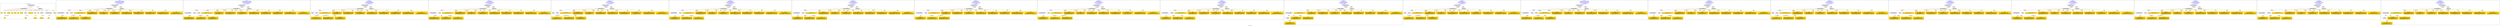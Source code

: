digraph n0 {
fontcolor="blue"
remincross="true"
label="s05-met.json"
subgraph cluster_0 {
label="1-correct model"
n2[style="filled",color="white",fillcolor="lightgray",label="CulturalHeritageObject1"];
n3[shape="plaintext",style="filled",fillcolor="gold",label="Date"];
n4[style="filled",color="white",fillcolor="lightgray",label="Person1"];
n5[shape="plaintext",style="filled",fillcolor="gold",label="Description"];
n6[shape="plaintext",style="filled",fillcolor="gold",label="values"];
n7[shape="plaintext",style="filled",fillcolor="gold",label="Medium"];
n8[shape="plaintext",style="filled",fillcolor="gold",label="values"];
n9[shape="plaintext",style="filled",fillcolor="gold",label="Credit Line"];
n10[style="filled",color="white",fillcolor="lightgray",label="Concept1"];
n11[shape="plaintext",style="filled",fillcolor="gold",label="Accession Number"];
n12[style="filled",color="white",fillcolor="lightgray",label="Place1"];
n13[shape="plaintext",style="filled",fillcolor="gold",label="id"];
n14[style="filled",color="white",fillcolor="lightgray",label="Concept2"];
n15[style="filled",color="white",fillcolor="lightgray",label="CulturalHeritageObject2"];
n16[shape="plaintext",style="filled",fillcolor="gold",label="values"];
n17[shape="plaintext",style="filled",fillcolor="gold",label="Who"];
n18[shape="plaintext",style="filled",fillcolor="gold",label="Geography"];
n19[style="filled",color="white",fillcolor="lightgray",label="EuropeanaAggregation1"];
n20[style="filled",color="white",fillcolor="lightgray",label="WebResource1"];
n21[shape="plaintext",style="filled",fillcolor="gold",label="image"];
n22[shape="plaintext",style="filled",fillcolor="gold",label="values"];
n23[shape="plaintext",style="filled",fillcolor="gold",label="Classification"];
}
subgraph cluster_1 {
label="candidate 0\nlink coherence:0.9411764705882353\nnode coherence:0.9411764705882353\nconfidence:0.5602770365030428\nmapping score:0.5977067245859816\ncost:115.99976\n-precision:0.76-recall:0.62"
n25[style="filled",color="white",fillcolor="lightgray",label="CulturalHeritageObject1"];
n26[style="filled",color="white",fillcolor="lightgray",label="CulturalHeritageObject2"];
n27[style="filled",color="white",fillcolor="lightgray",label="Person1"];
n28[style="filled",color="white",fillcolor="lightgray",label="Concept1"];
n29[style="filled",color="white",fillcolor="lightgray",label="EuropeanaAggregation1"];
n30[style="filled",color="white",fillcolor="lightgray",label="WebResource1"];
n31[shape="plaintext",style="filled",fillcolor="gold",label="Accession Number\n[CulturalHeritageObject,accessionNumber,1.0]"];
n32[shape="plaintext",style="filled",fillcolor="gold",label="Description\n[CulturalHeritageObject,description,0.406]\n[Person,biographicalInformation,0.39]\n[CulturalHeritageObject,title,0.134]\n[CulturalHeritageObject,provenance,0.07]"];
n33[shape="plaintext",style="filled",fillcolor="gold",label="Date\n[CulturalHeritageObject,created,0.513]\n[Person,dateOfBirth,0.228]\n[Person,dateOfDeath,0.174]\n[CulturalHeritageObject,title,0.084]"];
n34[shape="plaintext",style="filled",fillcolor="gold",label="Geography\n[CulturalHeritageObject,provenance,0.507]\n[CulturalHeritageObject,title,0.19]\n[Concept,prefLabel,0.156]\n[CulturalHeritageObject,description,0.147]"];
n35[shape="plaintext",style="filled",fillcolor="gold",label="Medium\n[CulturalHeritageObject,medium,0.799]\n[CulturalHeritageObject,provenance,0.079]\n[CulturalHeritageObject,description,0.066]\n[Person,biographicalInformation,0.057]"];
n36[shape="plaintext",style="filled",fillcolor="gold",label="Credit Line\n[CulturalHeritageObject,provenance,0.651]\n[CulturalHeritageObject,description,0.144]\n[CulturalHeritageObject,title,0.132]\n[Person,biographicalInformation,0.073]"];
n37[shape="plaintext",style="filled",fillcolor="gold",label="values\n[CulturalHeritageObject,provenance,0.291]\n[CulturalHeritageObject,description,0.273]\n[Person,biographicalInformation,0.246]\n[CulturalHeritageObject,title,0.19]"];
n38[shape="plaintext",style="filled",fillcolor="gold",label="Classification\n[Person,biographicalInformation,0.435]\n[Concept,prefLabel,0.231]\n[CulturalHeritageObject,description,0.215]\n[CulturalHeritageObject,title,0.118]"];
n39[shape="plaintext",style="filled",fillcolor="gold",label="Who\n[Person,nameOfThePerson,0.496]\n[Document,classLink,0.222]\n[CulturalHeritageObject,provenance,0.156]\n[CulturalHeritageObject,description,0.125]"];
n40[shape="plaintext",style="filled",fillcolor="gold",label="image\n[WebResource,classLink,0.776]\n[Document,classLink,0.217]\n[CulturalHeritageObject,description,0.004]\n[CulturalHeritageObject,accessionNumber,0.003]"];
n41[shape="plaintext",style="filled",fillcolor="gold",label="values\n[CulturalHeritageObject,extent,0.674]\n[CulturalHeritageObject,accessionNumber,0.175]\n[CulturalHeritageObject,description,0.083]\n[CulturalHeritageObject,provenance,0.069]"];
n42[shape="plaintext",style="filled",fillcolor="gold",label="values\n[CulturalHeritageObject,medium,0.481]\n[Person,biographicalInformation,0.244]\n[CulturalHeritageObject,description,0.164]\n[CulturalHeritageObject,provenance,0.111]"];
}
subgraph cluster_2 {
label="candidate 1\nlink coherence:0.9411764705882353\nnode coherence:0.9411764705882353\nconfidence:0.54452568410609\nmapping score:0.5924562737869973\ncost:115.99976\n-precision:0.71-recall:0.57"
n44[style="filled",color="white",fillcolor="lightgray",label="CulturalHeritageObject1"];
n45[style="filled",color="white",fillcolor="lightgray",label="CulturalHeritageObject2"];
n46[style="filled",color="white",fillcolor="lightgray",label="Person1"];
n47[style="filled",color="white",fillcolor="lightgray",label="Concept1"];
n48[style="filled",color="white",fillcolor="lightgray",label="EuropeanaAggregation1"];
n49[style="filled",color="white",fillcolor="lightgray",label="WebResource1"];
n50[shape="plaintext",style="filled",fillcolor="gold",label="Accession Number\n[CulturalHeritageObject,accessionNumber,1.0]"];
n51[shape="plaintext",style="filled",fillcolor="gold",label="Date\n[CulturalHeritageObject,created,0.513]\n[Person,dateOfBirth,0.228]\n[Person,dateOfDeath,0.174]\n[CulturalHeritageObject,title,0.084]"];
n52[shape="plaintext",style="filled",fillcolor="gold",label="values\n[CulturalHeritageObject,provenance,0.291]\n[CulturalHeritageObject,description,0.273]\n[Person,biographicalInformation,0.246]\n[CulturalHeritageObject,title,0.19]"];
n53[shape="plaintext",style="filled",fillcolor="gold",label="Geography\n[CulturalHeritageObject,provenance,0.507]\n[CulturalHeritageObject,title,0.19]\n[Concept,prefLabel,0.156]\n[CulturalHeritageObject,description,0.147]"];
n54[shape="plaintext",style="filled",fillcolor="gold",label="Medium\n[CulturalHeritageObject,medium,0.799]\n[CulturalHeritageObject,provenance,0.079]\n[CulturalHeritageObject,description,0.066]\n[Person,biographicalInformation,0.057]"];
n55[shape="plaintext",style="filled",fillcolor="gold",label="Credit Line\n[CulturalHeritageObject,provenance,0.651]\n[CulturalHeritageObject,description,0.144]\n[CulturalHeritageObject,title,0.132]\n[Person,biographicalInformation,0.073]"];
n56[shape="plaintext",style="filled",fillcolor="gold",label="Description\n[CulturalHeritageObject,description,0.406]\n[Person,biographicalInformation,0.39]\n[CulturalHeritageObject,title,0.134]\n[CulturalHeritageObject,provenance,0.07]"];
n57[shape="plaintext",style="filled",fillcolor="gold",label="Classification\n[Person,biographicalInformation,0.435]\n[Concept,prefLabel,0.231]\n[CulturalHeritageObject,description,0.215]\n[CulturalHeritageObject,title,0.118]"];
n58[shape="plaintext",style="filled",fillcolor="gold",label="Who\n[Person,nameOfThePerson,0.496]\n[Document,classLink,0.222]\n[CulturalHeritageObject,provenance,0.156]\n[CulturalHeritageObject,description,0.125]"];
n59[shape="plaintext",style="filled",fillcolor="gold",label="image\n[WebResource,classLink,0.776]\n[Document,classLink,0.217]\n[CulturalHeritageObject,description,0.004]\n[CulturalHeritageObject,accessionNumber,0.003]"];
n60[shape="plaintext",style="filled",fillcolor="gold",label="values\n[CulturalHeritageObject,extent,0.674]\n[CulturalHeritageObject,accessionNumber,0.175]\n[CulturalHeritageObject,description,0.083]\n[CulturalHeritageObject,provenance,0.069]"];
n61[shape="plaintext",style="filled",fillcolor="gold",label="values\n[CulturalHeritageObject,medium,0.481]\n[Person,biographicalInformation,0.244]\n[CulturalHeritageObject,description,0.164]\n[CulturalHeritageObject,provenance,0.111]"];
}
subgraph cluster_3 {
label="candidate 10\nlink coherence:0.9375\nnode coherence:0.9375\nconfidence:0.5247490256354583\nmapping score:0.5985274529895972\ncost:15.99976\n-precision:0.69-recall:0.52"
n63[style="filled",color="white",fillcolor="lightgray",label="CulturalHeritageObject1"];
n64[style="filled",color="white",fillcolor="lightgray",label="Person1"];
n65[style="filled",color="white",fillcolor="lightgray",label="Concept1"];
n66[style="filled",color="white",fillcolor="lightgray",label="EuropeanaAggregation1"];
n67[style="filled",color="white",fillcolor="lightgray",label="WebResource1"];
n68[shape="plaintext",style="filled",fillcolor="gold",label="Accession Number\n[CulturalHeritageObject,accessionNumber,1.0]"];
n69[shape="plaintext",style="filled",fillcolor="gold",label="Date\n[CulturalHeritageObject,created,0.513]\n[Person,dateOfBirth,0.228]\n[Person,dateOfDeath,0.174]\n[CulturalHeritageObject,title,0.084]"];
n70[shape="plaintext",style="filled",fillcolor="gold",label="values\n[CulturalHeritageObject,provenance,0.291]\n[CulturalHeritageObject,description,0.273]\n[Person,biographicalInformation,0.246]\n[CulturalHeritageObject,title,0.19]"];
n71[shape="plaintext",style="filled",fillcolor="gold",label="Geography\n[CulturalHeritageObject,provenance,0.507]\n[CulturalHeritageObject,title,0.19]\n[Concept,prefLabel,0.156]\n[CulturalHeritageObject,description,0.147]"];
n72[shape="plaintext",style="filled",fillcolor="gold",label="Medium\n[CulturalHeritageObject,medium,0.799]\n[CulturalHeritageObject,provenance,0.079]\n[CulturalHeritageObject,description,0.066]\n[Person,biographicalInformation,0.057]"];
n73[shape="plaintext",style="filled",fillcolor="gold",label="Credit Line\n[CulturalHeritageObject,provenance,0.651]\n[CulturalHeritageObject,description,0.144]\n[CulturalHeritageObject,title,0.132]\n[Person,biographicalInformation,0.073]"];
n74[shape="plaintext",style="filled",fillcolor="gold",label="Description\n[CulturalHeritageObject,description,0.406]\n[Person,biographicalInformation,0.39]\n[CulturalHeritageObject,title,0.134]\n[CulturalHeritageObject,provenance,0.07]"];
n75[shape="plaintext",style="filled",fillcolor="gold",label="Classification\n[Person,biographicalInformation,0.435]\n[Concept,prefLabel,0.231]\n[CulturalHeritageObject,description,0.215]\n[CulturalHeritageObject,title,0.118]"];
n76[shape="plaintext",style="filled",fillcolor="gold",label="Who\n[Person,nameOfThePerson,0.496]\n[Document,classLink,0.222]\n[CulturalHeritageObject,provenance,0.156]\n[CulturalHeritageObject,description,0.125]"];
n77[shape="plaintext",style="filled",fillcolor="gold",label="image\n[WebResource,classLink,0.776]\n[Document,classLink,0.217]\n[CulturalHeritageObject,description,0.004]\n[CulturalHeritageObject,accessionNumber,0.003]"];
n78[shape="plaintext",style="filled",fillcolor="gold",label="values\n[CulturalHeritageObject,extent,0.674]\n[CulturalHeritageObject,accessionNumber,0.175]\n[CulturalHeritageObject,description,0.083]\n[CulturalHeritageObject,provenance,0.069]"];
n79[shape="plaintext",style="filled",fillcolor="gold",label="values\n[CulturalHeritageObject,medium,0.481]\n[Person,biographicalInformation,0.244]\n[CulturalHeritageObject,description,0.164]\n[CulturalHeritageObject,provenance,0.111]"];
}
subgraph cluster_4 {
label="candidate 11\nlink coherence:0.9375\nnode coherence:0.9375\nconfidence:0.5243815519250753\nmapping score:0.5984049617528029\ncost:114.99977\n-precision:0.75-recall:0.57"
n81[style="filled",color="white",fillcolor="lightgray",label="CulturalHeritageObject1"];
n82[style="filled",color="white",fillcolor="lightgray",label="CulturalHeritageObject2"];
n83[style="filled",color="white",fillcolor="lightgray",label="Person1"];
n84[style="filled",color="white",fillcolor="lightgray",label="EuropeanaAggregation1"];
n85[style="filled",color="white",fillcolor="lightgray",label="WebResource1"];
n86[shape="plaintext",style="filled",fillcolor="gold",label="Accession Number\n[CulturalHeritageObject,accessionNumber,1.0]"];
n87[shape="plaintext",style="filled",fillcolor="gold",label="Description\n[CulturalHeritageObject,description,0.406]\n[Person,biographicalInformation,0.39]\n[CulturalHeritageObject,title,0.134]\n[CulturalHeritageObject,provenance,0.07]"];
n88[shape="plaintext",style="filled",fillcolor="gold",label="Date\n[CulturalHeritageObject,created,0.513]\n[Person,dateOfBirth,0.228]\n[Person,dateOfDeath,0.174]\n[CulturalHeritageObject,title,0.084]"];
n89[shape="plaintext",style="filled",fillcolor="gold",label="Geography\n[CulturalHeritageObject,provenance,0.507]\n[CulturalHeritageObject,title,0.19]\n[Concept,prefLabel,0.156]\n[CulturalHeritageObject,description,0.147]"];
n90[shape="plaintext",style="filled",fillcolor="gold",label="Medium\n[CulturalHeritageObject,medium,0.799]\n[CulturalHeritageObject,provenance,0.079]\n[CulturalHeritageObject,description,0.066]\n[Person,biographicalInformation,0.057]"];
n91[shape="plaintext",style="filled",fillcolor="gold",label="Credit Line\n[CulturalHeritageObject,provenance,0.651]\n[CulturalHeritageObject,description,0.144]\n[CulturalHeritageObject,title,0.132]\n[Person,biographicalInformation,0.073]"];
n92[shape="plaintext",style="filled",fillcolor="gold",label="values\n[CulturalHeritageObject,provenance,0.291]\n[CulturalHeritageObject,description,0.273]\n[Person,biographicalInformation,0.246]\n[CulturalHeritageObject,title,0.19]"];
n93[shape="plaintext",style="filled",fillcolor="gold",label="Who\n[Person,nameOfThePerson,0.496]\n[Document,classLink,0.222]\n[CulturalHeritageObject,provenance,0.156]\n[CulturalHeritageObject,description,0.125]"];
n94[shape="plaintext",style="filled",fillcolor="gold",label="values\n[CulturalHeritageObject,medium,0.481]\n[Person,biographicalInformation,0.244]\n[CulturalHeritageObject,description,0.164]\n[CulturalHeritageObject,provenance,0.111]"];
n95[shape="plaintext",style="filled",fillcolor="gold",label="Classification\n[Person,biographicalInformation,0.435]\n[Concept,prefLabel,0.231]\n[CulturalHeritageObject,description,0.215]\n[CulturalHeritageObject,title,0.118]"];
n96[shape="plaintext",style="filled",fillcolor="gold",label="image\n[WebResource,classLink,0.776]\n[Document,classLink,0.217]\n[CulturalHeritageObject,description,0.004]\n[CulturalHeritageObject,accessionNumber,0.003]"];
n97[shape="plaintext",style="filled",fillcolor="gold",label="values\n[CulturalHeritageObject,extent,0.674]\n[CulturalHeritageObject,accessionNumber,0.175]\n[CulturalHeritageObject,description,0.083]\n[CulturalHeritageObject,provenance,0.069]"];
}
subgraph cluster_5 {
label="candidate 12\nlink coherence:0.9375\nnode coherence:0.9375\nconfidence:0.5224761418002447\nmapping score:0.5977698250445259\ncost:15.99976\n-precision:0.81-recall:0.62"
n99[style="filled",color="white",fillcolor="lightgray",label="CulturalHeritageObject1"];
n100[style="filled",color="white",fillcolor="lightgray",label="Person1"];
n101[style="filled",color="white",fillcolor="lightgray",label="Concept1"];
n102[style="filled",color="white",fillcolor="lightgray",label="EuropeanaAggregation1"];
n103[style="filled",color="white",fillcolor="lightgray",label="WebResource1"];
n104[shape="plaintext",style="filled",fillcolor="gold",label="Accession Number\n[CulturalHeritageObject,accessionNumber,1.0]"];
n105[shape="plaintext",style="filled",fillcolor="gold",label="Description\n[CulturalHeritageObject,description,0.406]\n[Person,biographicalInformation,0.39]\n[CulturalHeritageObject,title,0.134]\n[CulturalHeritageObject,provenance,0.07]"];
n106[shape="plaintext",style="filled",fillcolor="gold",label="Date\n[CulturalHeritageObject,created,0.513]\n[Person,dateOfBirth,0.228]\n[Person,dateOfDeath,0.174]\n[CulturalHeritageObject,title,0.084]"];
n107[shape="plaintext",style="filled",fillcolor="gold",label="Credit Line\n[CulturalHeritageObject,provenance,0.651]\n[CulturalHeritageObject,description,0.144]\n[CulturalHeritageObject,title,0.132]\n[Person,biographicalInformation,0.073]"];
n108[shape="plaintext",style="filled",fillcolor="gold",label="Medium\n[CulturalHeritageObject,medium,0.799]\n[CulturalHeritageObject,provenance,0.079]\n[CulturalHeritageObject,description,0.066]\n[Person,biographicalInformation,0.057]"];
n109[shape="plaintext",style="filled",fillcolor="gold",label="values\n[CulturalHeritageObject,provenance,0.291]\n[CulturalHeritageObject,description,0.273]\n[Person,biographicalInformation,0.246]\n[CulturalHeritageObject,title,0.19]"];
n110[shape="plaintext",style="filled",fillcolor="gold",label="Geography\n[CulturalHeritageObject,provenance,0.507]\n[CulturalHeritageObject,title,0.19]\n[Concept,prefLabel,0.156]\n[CulturalHeritageObject,description,0.147]"];
n111[shape="plaintext",style="filled",fillcolor="gold",label="Classification\n[Person,biographicalInformation,0.435]\n[Concept,prefLabel,0.231]\n[CulturalHeritageObject,description,0.215]\n[CulturalHeritageObject,title,0.118]"];
n112[shape="plaintext",style="filled",fillcolor="gold",label="Who\n[Person,nameOfThePerson,0.496]\n[Document,classLink,0.222]\n[CulturalHeritageObject,provenance,0.156]\n[CulturalHeritageObject,description,0.125]"];
n113[shape="plaintext",style="filled",fillcolor="gold",label="image\n[WebResource,classLink,0.776]\n[Document,classLink,0.217]\n[CulturalHeritageObject,description,0.004]\n[CulturalHeritageObject,accessionNumber,0.003]"];
n114[shape="plaintext",style="filled",fillcolor="gold",label="values\n[CulturalHeritageObject,extent,0.674]\n[CulturalHeritageObject,accessionNumber,0.175]\n[CulturalHeritageObject,description,0.083]\n[CulturalHeritageObject,provenance,0.069]"];
n115[shape="plaintext",style="filled",fillcolor="gold",label="values\n[CulturalHeritageObject,medium,0.481]\n[Person,biographicalInformation,0.244]\n[CulturalHeritageObject,description,0.164]\n[CulturalHeritageObject,provenance,0.111]"];
}
subgraph cluster_6 {
label="candidate 13\nlink coherence:0.9375\nnode coherence:0.9375\nconfidence:0.5199821702091884\nmapping score:0.5969385011808405\ncost:114.99977\n-precision:0.75-recall:0.57"
n117[style="filled",color="white",fillcolor="lightgray",label="CulturalHeritageObject1"];
n118[style="filled",color="white",fillcolor="lightgray",label="CulturalHeritageObject2"];
n119[style="filled",color="white",fillcolor="lightgray",label="Person1"];
n120[style="filled",color="white",fillcolor="lightgray",label="EuropeanaAggregation1"];
n121[style="filled",color="white",fillcolor="lightgray",label="WebResource1"];
n122[shape="plaintext",style="filled",fillcolor="gold",label="Accession Number\n[CulturalHeritageObject,accessionNumber,1.0]"];
n123[shape="plaintext",style="filled",fillcolor="gold",label="Description\n[CulturalHeritageObject,description,0.406]\n[Person,biographicalInformation,0.39]\n[CulturalHeritageObject,title,0.134]\n[CulturalHeritageObject,provenance,0.07]"];
n124[shape="plaintext",style="filled",fillcolor="gold",label="Date\n[CulturalHeritageObject,created,0.513]\n[Person,dateOfBirth,0.228]\n[Person,dateOfDeath,0.174]\n[CulturalHeritageObject,title,0.084]"];
n125[shape="plaintext",style="filled",fillcolor="gold",label="Geography\n[CulturalHeritageObject,provenance,0.507]\n[CulturalHeritageObject,title,0.19]\n[Concept,prefLabel,0.156]\n[CulturalHeritageObject,description,0.147]"];
n126[shape="plaintext",style="filled",fillcolor="gold",label="Medium\n[CulturalHeritageObject,medium,0.799]\n[CulturalHeritageObject,provenance,0.079]\n[CulturalHeritageObject,description,0.066]\n[Person,biographicalInformation,0.057]"];
n127[shape="plaintext",style="filled",fillcolor="gold",label="Credit Line\n[CulturalHeritageObject,provenance,0.651]\n[CulturalHeritageObject,description,0.144]\n[CulturalHeritageObject,title,0.132]\n[Person,biographicalInformation,0.073]"];
n128[shape="plaintext",style="filled",fillcolor="gold",label="values\n[CulturalHeritageObject,provenance,0.291]\n[CulturalHeritageObject,description,0.273]\n[Person,biographicalInformation,0.246]\n[CulturalHeritageObject,title,0.19]"];
n129[shape="plaintext",style="filled",fillcolor="gold",label="Who\n[Person,nameOfThePerson,0.496]\n[Document,classLink,0.222]\n[CulturalHeritageObject,provenance,0.156]\n[CulturalHeritageObject,description,0.125]"];
n130[shape="plaintext",style="filled",fillcolor="gold",label="Classification\n[Person,biographicalInformation,0.435]\n[Concept,prefLabel,0.231]\n[CulturalHeritageObject,description,0.215]\n[CulturalHeritageObject,title,0.118]"];
n131[shape="plaintext",style="filled",fillcolor="gold",label="image\n[WebResource,classLink,0.776]\n[Document,classLink,0.217]\n[CulturalHeritageObject,description,0.004]\n[CulturalHeritageObject,accessionNumber,0.003]"];
n132[shape="plaintext",style="filled",fillcolor="gold",label="values\n[CulturalHeritageObject,extent,0.674]\n[CulturalHeritageObject,accessionNumber,0.175]\n[CulturalHeritageObject,description,0.083]\n[CulturalHeritageObject,provenance,0.069]"];
n133[shape="plaintext",style="filled",fillcolor="gold",label="values\n[CulturalHeritageObject,medium,0.481]\n[Person,biographicalInformation,0.244]\n[CulturalHeritageObject,description,0.164]\n[CulturalHeritageObject,provenance,0.111]"];
}
subgraph cluster_7 {
label="candidate 14\nlink coherence:0.9375\nnode coherence:0.9375\nconfidence:0.5160007198944352\nmapping score:0.5956113510759228\ncost:114.99977\n-precision:0.75-recall:0.57"
n135[style="filled",color="white",fillcolor="lightgray",label="CulturalHeritageObject1"];
n136[style="filled",color="white",fillcolor="lightgray",label="CulturalHeritageObject2"];
n137[style="filled",color="white",fillcolor="lightgray",label="Person1"];
n138[style="filled",color="white",fillcolor="lightgray",label="EuropeanaAggregation1"];
n139[style="filled",color="white",fillcolor="lightgray",label="WebResource1"];
n140[shape="plaintext",style="filled",fillcolor="gold",label="Accession Number\n[CulturalHeritageObject,accessionNumber,1.0]"];
n141[shape="plaintext",style="filled",fillcolor="gold",label="Description\n[CulturalHeritageObject,description,0.406]\n[Person,biographicalInformation,0.39]\n[CulturalHeritageObject,title,0.134]\n[CulturalHeritageObject,provenance,0.07]"];
n142[shape="plaintext",style="filled",fillcolor="gold",label="Date\n[CulturalHeritageObject,created,0.513]\n[Person,dateOfBirth,0.228]\n[Person,dateOfDeath,0.174]\n[CulturalHeritageObject,title,0.084]"];
n143[shape="plaintext",style="filled",fillcolor="gold",label="Geography\n[CulturalHeritageObject,provenance,0.507]\n[CulturalHeritageObject,title,0.19]\n[Concept,prefLabel,0.156]\n[CulturalHeritageObject,description,0.147]"];
n144[shape="plaintext",style="filled",fillcolor="gold",label="Medium\n[CulturalHeritageObject,medium,0.799]\n[CulturalHeritageObject,provenance,0.079]\n[CulturalHeritageObject,description,0.066]\n[Person,biographicalInformation,0.057]"];
n145[shape="plaintext",style="filled",fillcolor="gold",label="Credit Line\n[CulturalHeritageObject,provenance,0.651]\n[CulturalHeritageObject,description,0.144]\n[CulturalHeritageObject,title,0.132]\n[Person,biographicalInformation,0.073]"];
n146[shape="plaintext",style="filled",fillcolor="gold",label="values\n[CulturalHeritageObject,provenance,0.291]\n[CulturalHeritageObject,description,0.273]\n[Person,biographicalInformation,0.246]\n[CulturalHeritageObject,title,0.19]"];
n147[shape="plaintext",style="filled",fillcolor="gold",label="Who\n[Person,nameOfThePerson,0.496]\n[Document,classLink,0.222]\n[CulturalHeritageObject,provenance,0.156]\n[CulturalHeritageObject,description,0.125]"];
n148[shape="plaintext",style="filled",fillcolor="gold",label="Classification\n[Person,biographicalInformation,0.435]\n[Concept,prefLabel,0.231]\n[CulturalHeritageObject,description,0.215]\n[CulturalHeritageObject,title,0.118]"];
n149[shape="plaintext",style="filled",fillcolor="gold",label="image\n[WebResource,classLink,0.776]\n[Document,classLink,0.217]\n[CulturalHeritageObject,description,0.004]\n[CulturalHeritageObject,accessionNumber,0.003]"];
n150[shape="plaintext",style="filled",fillcolor="gold",label="values\n[CulturalHeritageObject,extent,0.674]\n[CulturalHeritageObject,accessionNumber,0.175]\n[CulturalHeritageObject,description,0.083]\n[CulturalHeritageObject,provenance,0.069]"];
n151[shape="plaintext",style="filled",fillcolor="gold",label="values\n[CulturalHeritageObject,medium,0.481]\n[Person,biographicalInformation,0.244]\n[CulturalHeritageObject,description,0.164]\n[CulturalHeritageObject,provenance,0.111]"];
}
subgraph cluster_8 {
label="candidate 15\nlink coherence:0.9375\nnode coherence:0.9375\nconfidence:0.5153191143589353\nmapping score:0.5953841492307562\ncost:15.99977\n-precision:0.69-recall:0.52"
n153[style="filled",color="white",fillcolor="lightgray",label="CulturalHeritageObject1"];
n154[style="filled",color="white",fillcolor="lightgray",label="CulturalHeritageObject2"];
n155[style="filled",color="white",fillcolor="lightgray",label="Person1"];
n156[style="filled",color="white",fillcolor="lightgray",label="EuropeanaAggregation1"];
n157[style="filled",color="white",fillcolor="lightgray",label="WebResource1"];
n158[shape="plaintext",style="filled",fillcolor="gold",label="Accession Number\n[CulturalHeritageObject,accessionNumber,1.0]"];
n159[shape="plaintext",style="filled",fillcolor="gold",label="Date\n[CulturalHeritageObject,created,0.513]\n[Person,dateOfBirth,0.228]\n[Person,dateOfDeath,0.174]\n[CulturalHeritageObject,title,0.084]"];
n160[shape="plaintext",style="filled",fillcolor="gold",label="values\n[CulturalHeritageObject,provenance,0.291]\n[CulturalHeritageObject,description,0.273]\n[Person,biographicalInformation,0.246]\n[CulturalHeritageObject,title,0.19]"];
n161[shape="plaintext",style="filled",fillcolor="gold",label="Geography\n[CulturalHeritageObject,provenance,0.507]\n[CulturalHeritageObject,title,0.19]\n[Concept,prefLabel,0.156]\n[CulturalHeritageObject,description,0.147]"];
n162[shape="plaintext",style="filled",fillcolor="gold",label="Medium\n[CulturalHeritageObject,medium,0.799]\n[CulturalHeritageObject,provenance,0.079]\n[CulturalHeritageObject,description,0.066]\n[Person,biographicalInformation,0.057]"];
n163[shape="plaintext",style="filled",fillcolor="gold",label="Credit Line\n[CulturalHeritageObject,provenance,0.651]\n[CulturalHeritageObject,description,0.144]\n[CulturalHeritageObject,title,0.132]\n[Person,biographicalInformation,0.073]"];
n164[shape="plaintext",style="filled",fillcolor="gold",label="Description\n[CulturalHeritageObject,description,0.406]\n[Person,biographicalInformation,0.39]\n[CulturalHeritageObject,title,0.134]\n[CulturalHeritageObject,provenance,0.07]"];
n165[shape="plaintext",style="filled",fillcolor="gold",label="Who\n[Person,nameOfThePerson,0.496]\n[Document,classLink,0.222]\n[CulturalHeritageObject,provenance,0.156]\n[CulturalHeritageObject,description,0.125]"];
n166[shape="plaintext",style="filled",fillcolor="gold",label="Classification\n[Person,biographicalInformation,0.435]\n[Concept,prefLabel,0.231]\n[CulturalHeritageObject,description,0.215]\n[CulturalHeritageObject,title,0.118]"];
n167[shape="plaintext",style="filled",fillcolor="gold",label="image\n[WebResource,classLink,0.776]\n[Document,classLink,0.217]\n[CulturalHeritageObject,description,0.004]\n[CulturalHeritageObject,accessionNumber,0.003]"];
n168[shape="plaintext",style="filled",fillcolor="gold",label="values\n[CulturalHeritageObject,extent,0.674]\n[CulturalHeritageObject,accessionNumber,0.175]\n[CulturalHeritageObject,description,0.083]\n[CulturalHeritageObject,provenance,0.069]"];
n169[shape="plaintext",style="filled",fillcolor="gold",label="values\n[CulturalHeritageObject,medium,0.481]\n[Person,biographicalInformation,0.244]\n[CulturalHeritageObject,description,0.164]\n[CulturalHeritageObject,provenance,0.111]"];
}
subgraph cluster_9 {
label="candidate 16\nlink coherence:0.9375\nnode coherence:0.9375\nconfidence:0.5130462305237217\nmapping score:0.5946265212856849\ncost:15.99977\n-precision:0.81-recall:0.62"
n171[style="filled",color="white",fillcolor="lightgray",label="CulturalHeritageObject1"];
n172[style="filled",color="white",fillcolor="lightgray",label="CulturalHeritageObject2"];
n173[style="filled",color="white",fillcolor="lightgray",label="Person1"];
n174[style="filled",color="white",fillcolor="lightgray",label="EuropeanaAggregation1"];
n175[style="filled",color="white",fillcolor="lightgray",label="WebResource1"];
n176[shape="plaintext",style="filled",fillcolor="gold",label="Accession Number\n[CulturalHeritageObject,accessionNumber,1.0]"];
n177[shape="plaintext",style="filled",fillcolor="gold",label="Description\n[CulturalHeritageObject,description,0.406]\n[Person,biographicalInformation,0.39]\n[CulturalHeritageObject,title,0.134]\n[CulturalHeritageObject,provenance,0.07]"];
n178[shape="plaintext",style="filled",fillcolor="gold",label="Date\n[CulturalHeritageObject,created,0.513]\n[Person,dateOfBirth,0.228]\n[Person,dateOfDeath,0.174]\n[CulturalHeritageObject,title,0.084]"];
n179[shape="plaintext",style="filled",fillcolor="gold",label="Credit Line\n[CulturalHeritageObject,provenance,0.651]\n[CulturalHeritageObject,description,0.144]\n[CulturalHeritageObject,title,0.132]\n[Person,biographicalInformation,0.073]"];
n180[shape="plaintext",style="filled",fillcolor="gold",label="Medium\n[CulturalHeritageObject,medium,0.799]\n[CulturalHeritageObject,provenance,0.079]\n[CulturalHeritageObject,description,0.066]\n[Person,biographicalInformation,0.057]"];
n181[shape="plaintext",style="filled",fillcolor="gold",label="values\n[CulturalHeritageObject,provenance,0.291]\n[CulturalHeritageObject,description,0.273]\n[Person,biographicalInformation,0.246]\n[CulturalHeritageObject,title,0.19]"];
n182[shape="plaintext",style="filled",fillcolor="gold",label="Geography\n[CulturalHeritageObject,provenance,0.507]\n[CulturalHeritageObject,title,0.19]\n[Concept,prefLabel,0.156]\n[CulturalHeritageObject,description,0.147]"];
n183[shape="plaintext",style="filled",fillcolor="gold",label="Who\n[Person,nameOfThePerson,0.496]\n[Document,classLink,0.222]\n[CulturalHeritageObject,provenance,0.156]\n[CulturalHeritageObject,description,0.125]"];
n184[shape="plaintext",style="filled",fillcolor="gold",label="Classification\n[Person,biographicalInformation,0.435]\n[Concept,prefLabel,0.231]\n[CulturalHeritageObject,description,0.215]\n[CulturalHeritageObject,title,0.118]"];
n185[shape="plaintext",style="filled",fillcolor="gold",label="image\n[WebResource,classLink,0.776]\n[Document,classLink,0.217]\n[CulturalHeritageObject,description,0.004]\n[CulturalHeritageObject,accessionNumber,0.003]"];
n186[shape="plaintext",style="filled",fillcolor="gold",label="values\n[CulturalHeritageObject,extent,0.674]\n[CulturalHeritageObject,accessionNumber,0.175]\n[CulturalHeritageObject,description,0.083]\n[CulturalHeritageObject,provenance,0.069]"];
n187[shape="plaintext",style="filled",fillcolor="gold",label="values\n[CulturalHeritageObject,medium,0.481]\n[Person,biographicalInformation,0.244]\n[CulturalHeritageObject,description,0.164]\n[CulturalHeritageObject,provenance,0.111]"];
}
subgraph cluster_10 {
label="candidate 17\nlink coherence:0.9375\nnode coherence:0.9375\nconfidence:0.5123314253973488\nmapping score:0.5943882529102273\ncost:114.99985\n-precision:0.56-recall:0.43"
n189[style="filled",color="white",fillcolor="lightgray",label="CulturalHeritageObject1"];
n190[style="filled",color="white",fillcolor="lightgray",label="CulturalHeritageObject2"];
n191[style="filled",color="white",fillcolor="lightgray",label="Document1"];
n192[style="filled",color="white",fillcolor="lightgray",label="EuropeanaAggregation1"];
n193[style="filled",color="white",fillcolor="lightgray",label="WebResource1"];
n194[shape="plaintext",style="filled",fillcolor="gold",label="Who\n[Person,nameOfThePerson,0.496]\n[Document,classLink,0.222]\n[CulturalHeritageObject,provenance,0.156]\n[CulturalHeritageObject,description,0.125]"];
n195[shape="plaintext",style="filled",fillcolor="gold",label="Accession Number\n[CulturalHeritageObject,accessionNumber,1.0]"];
n196[shape="plaintext",style="filled",fillcolor="gold",label="Date\n[CulturalHeritageObject,created,0.513]\n[Person,dateOfBirth,0.228]\n[Person,dateOfDeath,0.174]\n[CulturalHeritageObject,title,0.084]"];
n197[shape="plaintext",style="filled",fillcolor="gold",label="values\n[CulturalHeritageObject,provenance,0.291]\n[CulturalHeritageObject,description,0.273]\n[Person,biographicalInformation,0.246]\n[CulturalHeritageObject,title,0.19]"];
n198[shape="plaintext",style="filled",fillcolor="gold",label="Geography\n[CulturalHeritageObject,provenance,0.507]\n[CulturalHeritageObject,title,0.19]\n[Concept,prefLabel,0.156]\n[CulturalHeritageObject,description,0.147]"];
n199[shape="plaintext",style="filled",fillcolor="gold",label="Medium\n[CulturalHeritageObject,medium,0.799]\n[CulturalHeritageObject,provenance,0.079]\n[CulturalHeritageObject,description,0.066]\n[Person,biographicalInformation,0.057]"];
n200[shape="plaintext",style="filled",fillcolor="gold",label="Credit Line\n[CulturalHeritageObject,provenance,0.651]\n[CulturalHeritageObject,description,0.144]\n[CulturalHeritageObject,title,0.132]\n[Person,biographicalInformation,0.073]"];
n201[shape="plaintext",style="filled",fillcolor="gold",label="Description\n[CulturalHeritageObject,description,0.406]\n[Person,biographicalInformation,0.39]\n[CulturalHeritageObject,title,0.134]\n[CulturalHeritageObject,provenance,0.07]"];
n202[shape="plaintext",style="filled",fillcolor="gold",label="Classification\n[Person,biographicalInformation,0.435]\n[Concept,prefLabel,0.231]\n[CulturalHeritageObject,description,0.215]\n[CulturalHeritageObject,title,0.118]"];
n203[shape="plaintext",style="filled",fillcolor="gold",label="image\n[WebResource,classLink,0.776]\n[Document,classLink,0.217]\n[CulturalHeritageObject,description,0.004]\n[CulturalHeritageObject,accessionNumber,0.003]"];
n204[shape="plaintext",style="filled",fillcolor="gold",label="values\n[CulturalHeritageObject,extent,0.674]\n[CulturalHeritageObject,accessionNumber,0.175]\n[CulturalHeritageObject,description,0.083]\n[CulturalHeritageObject,provenance,0.069]"];
n205[shape="plaintext",style="filled",fillcolor="gold",label="values\n[CulturalHeritageObject,medium,0.481]\n[Person,biographicalInformation,0.244]\n[CulturalHeritageObject,description,0.164]\n[CulturalHeritageObject,provenance,0.111]"];
}
subgraph cluster_11 {
label="candidate 18\nlink coherence:0.9375\nnode coherence:0.9375\nconfidence:0.5123314253973488\nmapping score:0.5943882529102273\ncost:114.99986\n-precision:0.56-recall:0.43"
n207[style="filled",color="white",fillcolor="lightgray",label="CulturalHeritageObject1"];
n208[style="filled",color="white",fillcolor="lightgray",label="CulturalHeritageObject2"];
n209[style="filled",color="white",fillcolor="lightgray",label="Document2"];
n210[style="filled",color="white",fillcolor="lightgray",label="EuropeanaAggregation1"];
n211[style="filled",color="white",fillcolor="lightgray",label="WebResource1"];
n212[shape="plaintext",style="filled",fillcolor="gold",label="Accession Number\n[CulturalHeritageObject,accessionNumber,1.0]"];
n213[shape="plaintext",style="filled",fillcolor="gold",label="Date\n[CulturalHeritageObject,created,0.513]\n[Person,dateOfBirth,0.228]\n[Person,dateOfDeath,0.174]\n[CulturalHeritageObject,title,0.084]"];
n214[shape="plaintext",style="filled",fillcolor="gold",label="values\n[CulturalHeritageObject,provenance,0.291]\n[CulturalHeritageObject,description,0.273]\n[Person,biographicalInformation,0.246]\n[CulturalHeritageObject,title,0.19]"];
n215[shape="plaintext",style="filled",fillcolor="gold",label="Geography\n[CulturalHeritageObject,provenance,0.507]\n[CulturalHeritageObject,title,0.19]\n[Concept,prefLabel,0.156]\n[CulturalHeritageObject,description,0.147]"];
n216[shape="plaintext",style="filled",fillcolor="gold",label="Medium\n[CulturalHeritageObject,medium,0.799]\n[CulturalHeritageObject,provenance,0.079]\n[CulturalHeritageObject,description,0.066]\n[Person,biographicalInformation,0.057]"];
n217[shape="plaintext",style="filled",fillcolor="gold",label="Credit Line\n[CulturalHeritageObject,provenance,0.651]\n[CulturalHeritageObject,description,0.144]\n[CulturalHeritageObject,title,0.132]\n[Person,biographicalInformation,0.073]"];
n218[shape="plaintext",style="filled",fillcolor="gold",label="Description\n[CulturalHeritageObject,description,0.406]\n[Person,biographicalInformation,0.39]\n[CulturalHeritageObject,title,0.134]\n[CulturalHeritageObject,provenance,0.07]"];
n219[shape="plaintext",style="filled",fillcolor="gold",label="Classification\n[Person,biographicalInformation,0.435]\n[Concept,prefLabel,0.231]\n[CulturalHeritageObject,description,0.215]\n[CulturalHeritageObject,title,0.118]"];
n220[shape="plaintext",style="filled",fillcolor="gold",label="image\n[WebResource,classLink,0.776]\n[Document,classLink,0.217]\n[CulturalHeritageObject,description,0.004]\n[CulturalHeritageObject,accessionNumber,0.003]"];
n221[shape="plaintext",style="filled",fillcolor="gold",label="Who\n[Person,nameOfThePerson,0.496]\n[Document,classLink,0.222]\n[CulturalHeritageObject,provenance,0.156]\n[CulturalHeritageObject,description,0.125]"];
n222[shape="plaintext",style="filled",fillcolor="gold",label="values\n[CulturalHeritageObject,extent,0.674]\n[CulturalHeritageObject,accessionNumber,0.175]\n[CulturalHeritageObject,description,0.083]\n[CulturalHeritageObject,provenance,0.069]"];
n223[shape="plaintext",style="filled",fillcolor="gold",label="values\n[CulturalHeritageObject,medium,0.481]\n[Person,biographicalInformation,0.244]\n[CulturalHeritageObject,description,0.164]\n[CulturalHeritageObject,provenance,0.111]"];
}
subgraph cluster_12 {
label="candidate 19\nlink coherence:0.9375\nnode coherence:0.9375\nconfidence:0.5102293732152711\nmapping score:0.5936875688495348\ncost:15.99976\n-precision:0.81-recall:0.62"
n225[style="filled",color="white",fillcolor="lightgray",label="CulturalHeritageObject1"];
n226[style="filled",color="white",fillcolor="lightgray",label="Person1"];
n227[style="filled",color="white",fillcolor="lightgray",label="Concept1"];
n228[style="filled",color="white",fillcolor="lightgray",label="EuropeanaAggregation1"];
n229[style="filled",color="white",fillcolor="lightgray",label="WebResource1"];
n230[shape="plaintext",style="filled",fillcolor="gold",label="Accession Number\n[CulturalHeritageObject,accessionNumber,1.0]"];
n231[shape="plaintext",style="filled",fillcolor="gold",label="Description\n[CulturalHeritageObject,description,0.406]\n[Person,biographicalInformation,0.39]\n[CulturalHeritageObject,title,0.134]\n[CulturalHeritageObject,provenance,0.07]"];
n232[shape="plaintext",style="filled",fillcolor="gold",label="Date\n[CulturalHeritageObject,created,0.513]\n[Person,dateOfBirth,0.228]\n[Person,dateOfDeath,0.174]\n[CulturalHeritageObject,title,0.084]"];
n233[shape="plaintext",style="filled",fillcolor="gold",label="Credit Line\n[CulturalHeritageObject,provenance,0.651]\n[CulturalHeritageObject,description,0.144]\n[CulturalHeritageObject,title,0.132]\n[Person,biographicalInformation,0.073]"];
n234[shape="plaintext",style="filled",fillcolor="gold",label="Medium\n[CulturalHeritageObject,medium,0.799]\n[CulturalHeritageObject,provenance,0.079]\n[CulturalHeritageObject,description,0.066]\n[Person,biographicalInformation,0.057]"];
n235[shape="plaintext",style="filled",fillcolor="gold",label="Classification\n[Person,biographicalInformation,0.435]\n[Concept,prefLabel,0.231]\n[CulturalHeritageObject,description,0.215]\n[CulturalHeritageObject,title,0.118]"];
n236[shape="plaintext",style="filled",fillcolor="gold",label="values\n[CulturalHeritageObject,provenance,0.291]\n[CulturalHeritageObject,description,0.273]\n[Person,biographicalInformation,0.246]\n[CulturalHeritageObject,title,0.19]"];
n237[shape="plaintext",style="filled",fillcolor="gold",label="Geography\n[CulturalHeritageObject,provenance,0.507]\n[CulturalHeritageObject,title,0.19]\n[Concept,prefLabel,0.156]\n[CulturalHeritageObject,description,0.147]"];
n238[shape="plaintext",style="filled",fillcolor="gold",label="Who\n[Person,nameOfThePerson,0.496]\n[Document,classLink,0.222]\n[CulturalHeritageObject,provenance,0.156]\n[CulturalHeritageObject,description,0.125]"];
n239[shape="plaintext",style="filled",fillcolor="gold",label="image\n[WebResource,classLink,0.776]\n[Document,classLink,0.217]\n[CulturalHeritageObject,description,0.004]\n[CulturalHeritageObject,accessionNumber,0.003]"];
n240[shape="plaintext",style="filled",fillcolor="gold",label="values\n[CulturalHeritageObject,extent,0.674]\n[CulturalHeritageObject,accessionNumber,0.175]\n[CulturalHeritageObject,description,0.083]\n[CulturalHeritageObject,provenance,0.069]"];
n241[shape="plaintext",style="filled",fillcolor="gold",label="values\n[CulturalHeritageObject,medium,0.481]\n[Person,biographicalInformation,0.244]\n[CulturalHeritageObject,description,0.164]\n[CulturalHeritageObject,provenance,0.111]"];
}
subgraph cluster_13 {
label="candidate 2\nlink coherence:0.9411764705882353\nnode coherence:0.9411764705882353\nconfidence:0.5422528002708764\nmapping score:0.5916986458419261\ncost:115.99976\n-precision:0.82-recall:0.67"
n243[style="filled",color="white",fillcolor="lightgray",label="CulturalHeritageObject1"];
n244[style="filled",color="white",fillcolor="lightgray",label="CulturalHeritageObject2"];
n245[style="filled",color="white",fillcolor="lightgray",label="Person1"];
n246[style="filled",color="white",fillcolor="lightgray",label="Concept1"];
n247[style="filled",color="white",fillcolor="lightgray",label="EuropeanaAggregation1"];
n248[style="filled",color="white",fillcolor="lightgray",label="WebResource1"];
n249[shape="plaintext",style="filled",fillcolor="gold",label="Accession Number\n[CulturalHeritageObject,accessionNumber,1.0]"];
n250[shape="plaintext",style="filled",fillcolor="gold",label="Description\n[CulturalHeritageObject,description,0.406]\n[Person,biographicalInformation,0.39]\n[CulturalHeritageObject,title,0.134]\n[CulturalHeritageObject,provenance,0.07]"];
n251[shape="plaintext",style="filled",fillcolor="gold",label="Date\n[CulturalHeritageObject,created,0.513]\n[Person,dateOfBirth,0.228]\n[Person,dateOfDeath,0.174]\n[CulturalHeritageObject,title,0.084]"];
n252[shape="plaintext",style="filled",fillcolor="gold",label="Credit Line\n[CulturalHeritageObject,provenance,0.651]\n[CulturalHeritageObject,description,0.144]\n[CulturalHeritageObject,title,0.132]\n[Person,biographicalInformation,0.073]"];
n253[shape="plaintext",style="filled",fillcolor="gold",label="Medium\n[CulturalHeritageObject,medium,0.799]\n[CulturalHeritageObject,provenance,0.079]\n[CulturalHeritageObject,description,0.066]\n[Person,biographicalInformation,0.057]"];
n254[shape="plaintext",style="filled",fillcolor="gold",label="values\n[CulturalHeritageObject,provenance,0.291]\n[CulturalHeritageObject,description,0.273]\n[Person,biographicalInformation,0.246]\n[CulturalHeritageObject,title,0.19]"];
n255[shape="plaintext",style="filled",fillcolor="gold",label="Geography\n[CulturalHeritageObject,provenance,0.507]\n[CulturalHeritageObject,title,0.19]\n[Concept,prefLabel,0.156]\n[CulturalHeritageObject,description,0.147]"];
n256[shape="plaintext",style="filled",fillcolor="gold",label="Classification\n[Person,biographicalInformation,0.435]\n[Concept,prefLabel,0.231]\n[CulturalHeritageObject,description,0.215]\n[CulturalHeritageObject,title,0.118]"];
n257[shape="plaintext",style="filled",fillcolor="gold",label="Who\n[Person,nameOfThePerson,0.496]\n[Document,classLink,0.222]\n[CulturalHeritageObject,provenance,0.156]\n[CulturalHeritageObject,description,0.125]"];
n258[shape="plaintext",style="filled",fillcolor="gold",label="image\n[WebResource,classLink,0.776]\n[Document,classLink,0.217]\n[CulturalHeritageObject,description,0.004]\n[CulturalHeritageObject,accessionNumber,0.003]"];
n259[shape="plaintext",style="filled",fillcolor="gold",label="values\n[CulturalHeritageObject,extent,0.674]\n[CulturalHeritageObject,accessionNumber,0.175]\n[CulturalHeritageObject,description,0.083]\n[CulturalHeritageObject,provenance,0.069]"];
n260[shape="plaintext",style="filled",fillcolor="gold",label="values\n[CulturalHeritageObject,medium,0.481]\n[Person,biographicalInformation,0.244]\n[CulturalHeritageObject,description,0.164]\n[CulturalHeritageObject,provenance,0.111]"];
}
subgraph cluster_14 {
label="candidate 3\nlink coherence:0.9375\nnode coherence:0.9375\nconfidence:0.5508471252265198\nmapping score:0.607226819519951\ncost:114.99977\n-precision:0.75-recall:0.57"
n262[style="filled",color="white",fillcolor="lightgray",label="CulturalHeritageObject1"];
n263[style="filled",color="white",fillcolor="lightgray",label="CulturalHeritageObject2"];
n264[style="filled",color="white",fillcolor="lightgray",label="Person1"];
n265[style="filled",color="white",fillcolor="lightgray",label="EuropeanaAggregation1"];
n266[style="filled",color="white",fillcolor="lightgray",label="WebResource1"];
n267[shape="plaintext",style="filled",fillcolor="gold",label="Accession Number\n[CulturalHeritageObject,accessionNumber,1.0]"];
n268[shape="plaintext",style="filled",fillcolor="gold",label="Description\n[CulturalHeritageObject,description,0.406]\n[Person,biographicalInformation,0.39]\n[CulturalHeritageObject,title,0.134]\n[CulturalHeritageObject,provenance,0.07]"];
n269[shape="plaintext",style="filled",fillcolor="gold",label="Date\n[CulturalHeritageObject,created,0.513]\n[Person,dateOfBirth,0.228]\n[Person,dateOfDeath,0.174]\n[CulturalHeritageObject,title,0.084]"];
n270[shape="plaintext",style="filled",fillcolor="gold",label="Geography\n[CulturalHeritageObject,provenance,0.507]\n[CulturalHeritageObject,title,0.19]\n[Concept,prefLabel,0.156]\n[CulturalHeritageObject,description,0.147]"];
n271[shape="plaintext",style="filled",fillcolor="gold",label="Medium\n[CulturalHeritageObject,medium,0.799]\n[CulturalHeritageObject,provenance,0.079]\n[CulturalHeritageObject,description,0.066]\n[Person,biographicalInformation,0.057]"];
n272[shape="plaintext",style="filled",fillcolor="gold",label="Credit Line\n[CulturalHeritageObject,provenance,0.651]\n[CulturalHeritageObject,description,0.144]\n[CulturalHeritageObject,title,0.132]\n[Person,biographicalInformation,0.073]"];
n273[shape="plaintext",style="filled",fillcolor="gold",label="values\n[CulturalHeritageObject,provenance,0.291]\n[CulturalHeritageObject,description,0.273]\n[Person,biographicalInformation,0.246]\n[CulturalHeritageObject,title,0.19]"];
n274[shape="plaintext",style="filled",fillcolor="gold",label="Who\n[Person,nameOfThePerson,0.496]\n[Document,classLink,0.222]\n[CulturalHeritageObject,provenance,0.156]\n[CulturalHeritageObject,description,0.125]"];
n275[shape="plaintext",style="filled",fillcolor="gold",label="Classification\n[Person,biographicalInformation,0.435]\n[Concept,prefLabel,0.231]\n[CulturalHeritageObject,description,0.215]\n[CulturalHeritageObject,title,0.118]"];
n276[shape="plaintext",style="filled",fillcolor="gold",label="image\n[WebResource,classLink,0.776]\n[Document,classLink,0.217]\n[CulturalHeritageObject,description,0.004]\n[CulturalHeritageObject,accessionNumber,0.003]"];
n277[shape="plaintext",style="filled",fillcolor="gold",label="values\n[CulturalHeritageObject,extent,0.674]\n[CulturalHeritageObject,accessionNumber,0.175]\n[CulturalHeritageObject,description,0.083]\n[CulturalHeritageObject,provenance,0.069]"];
n278[shape="plaintext",style="filled",fillcolor="gold",label="values\n[CulturalHeritageObject,medium,0.481]\n[Person,biographicalInformation,0.244]\n[CulturalHeritageObject,description,0.164]\n[CulturalHeritageObject,provenance,0.111]"];
}
subgraph cluster_15 {
label="candidate 4\nlink coherence:0.9375\nnode coherence:0.9375\nconfidence:0.5405003780324111\nmapping score:0.6037779037885814\ncost:15.99976\n-precision:0.75-recall:0.57"
n280[style="filled",color="white",fillcolor="lightgray",label="CulturalHeritageObject1"];
n281[style="filled",color="white",fillcolor="lightgray",label="Person1"];
n282[style="filled",color="white",fillcolor="lightgray",label="Concept1"];
n283[style="filled",color="white",fillcolor="lightgray",label="EuropeanaAggregation1"];
n284[style="filled",color="white",fillcolor="lightgray",label="WebResource1"];
n285[shape="plaintext",style="filled",fillcolor="gold",label="Accession Number\n[CulturalHeritageObject,accessionNumber,1.0]"];
n286[shape="plaintext",style="filled",fillcolor="gold",label="Description\n[CulturalHeritageObject,description,0.406]\n[Person,biographicalInformation,0.39]\n[CulturalHeritageObject,title,0.134]\n[CulturalHeritageObject,provenance,0.07]"];
n287[shape="plaintext",style="filled",fillcolor="gold",label="Date\n[CulturalHeritageObject,created,0.513]\n[Person,dateOfBirth,0.228]\n[Person,dateOfDeath,0.174]\n[CulturalHeritageObject,title,0.084]"];
n288[shape="plaintext",style="filled",fillcolor="gold",label="Geography\n[CulturalHeritageObject,provenance,0.507]\n[CulturalHeritageObject,title,0.19]\n[Concept,prefLabel,0.156]\n[CulturalHeritageObject,description,0.147]"];
n289[shape="plaintext",style="filled",fillcolor="gold",label="Medium\n[CulturalHeritageObject,medium,0.799]\n[CulturalHeritageObject,provenance,0.079]\n[CulturalHeritageObject,description,0.066]\n[Person,biographicalInformation,0.057]"];
n290[shape="plaintext",style="filled",fillcolor="gold",label="Credit Line\n[CulturalHeritageObject,provenance,0.651]\n[CulturalHeritageObject,description,0.144]\n[CulturalHeritageObject,title,0.132]\n[Person,biographicalInformation,0.073]"];
n291[shape="plaintext",style="filled",fillcolor="gold",label="values\n[CulturalHeritageObject,provenance,0.291]\n[CulturalHeritageObject,description,0.273]\n[Person,biographicalInformation,0.246]\n[CulturalHeritageObject,title,0.19]"];
n292[shape="plaintext",style="filled",fillcolor="gold",label="Classification\n[Person,biographicalInformation,0.435]\n[Concept,prefLabel,0.231]\n[CulturalHeritageObject,description,0.215]\n[CulturalHeritageObject,title,0.118]"];
n293[shape="plaintext",style="filled",fillcolor="gold",label="Who\n[Person,nameOfThePerson,0.496]\n[Document,classLink,0.222]\n[CulturalHeritageObject,provenance,0.156]\n[CulturalHeritageObject,description,0.125]"];
n294[shape="plaintext",style="filled",fillcolor="gold",label="image\n[WebResource,classLink,0.776]\n[Document,classLink,0.217]\n[CulturalHeritageObject,description,0.004]\n[CulturalHeritageObject,accessionNumber,0.003]"];
n295[shape="plaintext",style="filled",fillcolor="gold",label="values\n[CulturalHeritageObject,extent,0.674]\n[CulturalHeritageObject,accessionNumber,0.175]\n[CulturalHeritageObject,description,0.083]\n[CulturalHeritageObject,provenance,0.069]"];
n296[shape="plaintext",style="filled",fillcolor="gold",label="values\n[CulturalHeritageObject,medium,0.481]\n[Person,biographicalInformation,0.244]\n[CulturalHeritageObject,description,0.164]\n[CulturalHeritageObject,provenance,0.111]"];
}
subgraph cluster_16 {
label="candidate 5\nlink coherence:0.9375\nnode coherence:0.9375\nconfidence:0.535095772829567\nmapping score:0.6019763687209668\ncost:114.99977\n-precision:0.69-recall:0.52"
n298[style="filled",color="white",fillcolor="lightgray",label="CulturalHeritageObject1"];
n299[style="filled",color="white",fillcolor="lightgray",label="CulturalHeritageObject2"];
n300[style="filled",color="white",fillcolor="lightgray",label="Person1"];
n301[style="filled",color="white",fillcolor="lightgray",label="EuropeanaAggregation1"];
n302[style="filled",color="white",fillcolor="lightgray",label="WebResource1"];
n303[shape="plaintext",style="filled",fillcolor="gold",label="Accession Number\n[CulturalHeritageObject,accessionNumber,1.0]"];
n304[shape="plaintext",style="filled",fillcolor="gold",label="Date\n[CulturalHeritageObject,created,0.513]\n[Person,dateOfBirth,0.228]\n[Person,dateOfDeath,0.174]\n[CulturalHeritageObject,title,0.084]"];
n305[shape="plaintext",style="filled",fillcolor="gold",label="values\n[CulturalHeritageObject,provenance,0.291]\n[CulturalHeritageObject,description,0.273]\n[Person,biographicalInformation,0.246]\n[CulturalHeritageObject,title,0.19]"];
n306[shape="plaintext",style="filled",fillcolor="gold",label="Geography\n[CulturalHeritageObject,provenance,0.507]\n[CulturalHeritageObject,title,0.19]\n[Concept,prefLabel,0.156]\n[CulturalHeritageObject,description,0.147]"];
n307[shape="plaintext",style="filled",fillcolor="gold",label="Medium\n[CulturalHeritageObject,medium,0.799]\n[CulturalHeritageObject,provenance,0.079]\n[CulturalHeritageObject,description,0.066]\n[Person,biographicalInformation,0.057]"];
n308[shape="plaintext",style="filled",fillcolor="gold",label="Credit Line\n[CulturalHeritageObject,provenance,0.651]\n[CulturalHeritageObject,description,0.144]\n[CulturalHeritageObject,title,0.132]\n[Person,biographicalInformation,0.073]"];
n309[shape="plaintext",style="filled",fillcolor="gold",label="Description\n[CulturalHeritageObject,description,0.406]\n[Person,biographicalInformation,0.39]\n[CulturalHeritageObject,title,0.134]\n[CulturalHeritageObject,provenance,0.07]"];
n310[shape="plaintext",style="filled",fillcolor="gold",label="Who\n[Person,nameOfThePerson,0.496]\n[Document,classLink,0.222]\n[CulturalHeritageObject,provenance,0.156]\n[CulturalHeritageObject,description,0.125]"];
n311[shape="plaintext",style="filled",fillcolor="gold",label="Classification\n[Person,biographicalInformation,0.435]\n[Concept,prefLabel,0.231]\n[CulturalHeritageObject,description,0.215]\n[CulturalHeritageObject,title,0.118]"];
n312[shape="plaintext",style="filled",fillcolor="gold",label="image\n[WebResource,classLink,0.776]\n[Document,classLink,0.217]\n[CulturalHeritageObject,description,0.004]\n[CulturalHeritageObject,accessionNumber,0.003]"];
n313[shape="plaintext",style="filled",fillcolor="gold",label="values\n[CulturalHeritageObject,extent,0.674]\n[CulturalHeritageObject,accessionNumber,0.175]\n[CulturalHeritageObject,description,0.083]\n[CulturalHeritageObject,provenance,0.069]"];
n314[shape="plaintext",style="filled",fillcolor="gold",label="values\n[CulturalHeritageObject,medium,0.481]\n[Person,biographicalInformation,0.244]\n[CulturalHeritageObject,description,0.164]\n[CulturalHeritageObject,provenance,0.111]"];
}
subgraph cluster_17 {
label="candidate 6\nlink coherence:0.9375\nnode coherence:0.9375\nconfidence:0.5328228889943534\nmapping score:0.6012187407758955\ncost:114.99977\n-precision:0.81-recall:0.62"
n316[style="filled",color="white",fillcolor="lightgray",label="CulturalHeritageObject1"];
n317[style="filled",color="white",fillcolor="lightgray",label="CulturalHeritageObject2"];
n318[style="filled",color="white",fillcolor="lightgray",label="Person1"];
n319[style="filled",color="white",fillcolor="lightgray",label="EuropeanaAggregation1"];
n320[style="filled",color="white",fillcolor="lightgray",label="WebResource1"];
n321[shape="plaintext",style="filled",fillcolor="gold",label="Accession Number\n[CulturalHeritageObject,accessionNumber,1.0]"];
n322[shape="plaintext",style="filled",fillcolor="gold",label="Description\n[CulturalHeritageObject,description,0.406]\n[Person,biographicalInformation,0.39]\n[CulturalHeritageObject,title,0.134]\n[CulturalHeritageObject,provenance,0.07]"];
n323[shape="plaintext",style="filled",fillcolor="gold",label="Date\n[CulturalHeritageObject,created,0.513]\n[Person,dateOfBirth,0.228]\n[Person,dateOfDeath,0.174]\n[CulturalHeritageObject,title,0.084]"];
n324[shape="plaintext",style="filled",fillcolor="gold",label="Credit Line\n[CulturalHeritageObject,provenance,0.651]\n[CulturalHeritageObject,description,0.144]\n[CulturalHeritageObject,title,0.132]\n[Person,biographicalInformation,0.073]"];
n325[shape="plaintext",style="filled",fillcolor="gold",label="Medium\n[CulturalHeritageObject,medium,0.799]\n[CulturalHeritageObject,provenance,0.079]\n[CulturalHeritageObject,description,0.066]\n[Person,biographicalInformation,0.057]"];
n326[shape="plaintext",style="filled",fillcolor="gold",label="values\n[CulturalHeritageObject,provenance,0.291]\n[CulturalHeritageObject,description,0.273]\n[Person,biographicalInformation,0.246]\n[CulturalHeritageObject,title,0.19]"];
n327[shape="plaintext",style="filled",fillcolor="gold",label="Geography\n[CulturalHeritageObject,provenance,0.507]\n[CulturalHeritageObject,title,0.19]\n[Concept,prefLabel,0.156]\n[CulturalHeritageObject,description,0.147]"];
n328[shape="plaintext",style="filled",fillcolor="gold",label="Who\n[Person,nameOfThePerson,0.496]\n[Document,classLink,0.222]\n[CulturalHeritageObject,provenance,0.156]\n[CulturalHeritageObject,description,0.125]"];
n329[shape="plaintext",style="filled",fillcolor="gold",label="Classification\n[Person,biographicalInformation,0.435]\n[Concept,prefLabel,0.231]\n[CulturalHeritageObject,description,0.215]\n[CulturalHeritageObject,title,0.118]"];
n330[shape="plaintext",style="filled",fillcolor="gold",label="image\n[WebResource,classLink,0.776]\n[Document,classLink,0.217]\n[CulturalHeritageObject,description,0.004]\n[CulturalHeritageObject,accessionNumber,0.003]"];
n331[shape="plaintext",style="filled",fillcolor="gold",label="values\n[CulturalHeritageObject,extent,0.674]\n[CulturalHeritageObject,accessionNumber,0.175]\n[CulturalHeritageObject,description,0.083]\n[CulturalHeritageObject,provenance,0.069]"];
n332[shape="plaintext",style="filled",fillcolor="gold",label="values\n[CulturalHeritageObject,medium,0.481]\n[Person,biographicalInformation,0.244]\n[CulturalHeritageObject,description,0.164]\n[CulturalHeritageObject,provenance,0.111]"];
}
subgraph cluster_18 {
label="candidate 7\nlink coherence:0.9375\nnode coherence:0.9375\nconfidence:0.5310704667558881\nmapping score:0.6006346000297405\ncost:15.99977\n-precision:0.75-recall:0.57"
n334[style="filled",color="white",fillcolor="lightgray",label="CulturalHeritageObject1"];
n335[style="filled",color="white",fillcolor="lightgray",label="CulturalHeritageObject2"];
n336[style="filled",color="white",fillcolor="lightgray",label="Person1"];
n337[style="filled",color="white",fillcolor="lightgray",label="EuropeanaAggregation1"];
n338[style="filled",color="white",fillcolor="lightgray",label="WebResource1"];
n339[shape="plaintext",style="filled",fillcolor="gold",label="Accession Number\n[CulturalHeritageObject,accessionNumber,1.0]"];
n340[shape="plaintext",style="filled",fillcolor="gold",label="Description\n[CulturalHeritageObject,description,0.406]\n[Person,biographicalInformation,0.39]\n[CulturalHeritageObject,title,0.134]\n[CulturalHeritageObject,provenance,0.07]"];
n341[shape="plaintext",style="filled",fillcolor="gold",label="Date\n[CulturalHeritageObject,created,0.513]\n[Person,dateOfBirth,0.228]\n[Person,dateOfDeath,0.174]\n[CulturalHeritageObject,title,0.084]"];
n342[shape="plaintext",style="filled",fillcolor="gold",label="Geography\n[CulturalHeritageObject,provenance,0.507]\n[CulturalHeritageObject,title,0.19]\n[Concept,prefLabel,0.156]\n[CulturalHeritageObject,description,0.147]"];
n343[shape="plaintext",style="filled",fillcolor="gold",label="Medium\n[CulturalHeritageObject,medium,0.799]\n[CulturalHeritageObject,provenance,0.079]\n[CulturalHeritageObject,description,0.066]\n[Person,biographicalInformation,0.057]"];
n344[shape="plaintext",style="filled",fillcolor="gold",label="Credit Line\n[CulturalHeritageObject,provenance,0.651]\n[CulturalHeritageObject,description,0.144]\n[CulturalHeritageObject,title,0.132]\n[Person,biographicalInformation,0.073]"];
n345[shape="plaintext",style="filled",fillcolor="gold",label="values\n[CulturalHeritageObject,provenance,0.291]\n[CulturalHeritageObject,description,0.273]\n[Person,biographicalInformation,0.246]\n[CulturalHeritageObject,title,0.19]"];
n346[shape="plaintext",style="filled",fillcolor="gold",label="Who\n[Person,nameOfThePerson,0.496]\n[Document,classLink,0.222]\n[CulturalHeritageObject,provenance,0.156]\n[CulturalHeritageObject,description,0.125]"];
n347[shape="plaintext",style="filled",fillcolor="gold",label="Classification\n[Person,biographicalInformation,0.435]\n[Concept,prefLabel,0.231]\n[CulturalHeritageObject,description,0.215]\n[CulturalHeritageObject,title,0.118]"];
n348[shape="plaintext",style="filled",fillcolor="gold",label="image\n[WebResource,classLink,0.776]\n[Document,classLink,0.217]\n[CulturalHeritageObject,description,0.004]\n[CulturalHeritageObject,accessionNumber,0.003]"];
n349[shape="plaintext",style="filled",fillcolor="gold",label="values\n[CulturalHeritageObject,extent,0.674]\n[CulturalHeritageObject,accessionNumber,0.175]\n[CulturalHeritageObject,description,0.083]\n[CulturalHeritageObject,provenance,0.069]"];
n350[shape="plaintext",style="filled",fillcolor="gold",label="values\n[CulturalHeritageObject,medium,0.481]\n[Person,biographicalInformation,0.244]\n[CulturalHeritageObject,description,0.164]\n[CulturalHeritageObject,provenance,0.111]"];
}
subgraph cluster_19 {
label="candidate 8\nlink coherence:0.9375\nnode coherence:0.9375\nconfidence:0.5280827777943016\nmapping score:0.5996387037092116\ncost:114.99985\n-precision:0.62-recall:0.48"
n352[style="filled",color="white",fillcolor="lightgray",label="CulturalHeritageObject1"];
n353[style="filled",color="white",fillcolor="lightgray",label="CulturalHeritageObject2"];
n354[style="filled",color="white",fillcolor="lightgray",label="Document1"];
n355[style="filled",color="white",fillcolor="lightgray",label="EuropeanaAggregation1"];
n356[style="filled",color="white",fillcolor="lightgray",label="WebResource1"];
n357[shape="plaintext",style="filled",fillcolor="gold",label="Who\n[Person,nameOfThePerson,0.496]\n[Document,classLink,0.222]\n[CulturalHeritageObject,provenance,0.156]\n[CulturalHeritageObject,description,0.125]"];
n358[shape="plaintext",style="filled",fillcolor="gold",label="Accession Number\n[CulturalHeritageObject,accessionNumber,1.0]"];
n359[shape="plaintext",style="filled",fillcolor="gold",label="Description\n[CulturalHeritageObject,description,0.406]\n[Person,biographicalInformation,0.39]\n[CulturalHeritageObject,title,0.134]\n[CulturalHeritageObject,provenance,0.07]"];
n360[shape="plaintext",style="filled",fillcolor="gold",label="Date\n[CulturalHeritageObject,created,0.513]\n[Person,dateOfBirth,0.228]\n[Person,dateOfDeath,0.174]\n[CulturalHeritageObject,title,0.084]"];
n361[shape="plaintext",style="filled",fillcolor="gold",label="Geography\n[CulturalHeritageObject,provenance,0.507]\n[CulturalHeritageObject,title,0.19]\n[Concept,prefLabel,0.156]\n[CulturalHeritageObject,description,0.147]"];
n362[shape="plaintext",style="filled",fillcolor="gold",label="Medium\n[CulturalHeritageObject,medium,0.799]\n[CulturalHeritageObject,provenance,0.079]\n[CulturalHeritageObject,description,0.066]\n[Person,biographicalInformation,0.057]"];
n363[shape="plaintext",style="filled",fillcolor="gold",label="Credit Line\n[CulturalHeritageObject,provenance,0.651]\n[CulturalHeritageObject,description,0.144]\n[CulturalHeritageObject,title,0.132]\n[Person,biographicalInformation,0.073]"];
n364[shape="plaintext",style="filled",fillcolor="gold",label="values\n[CulturalHeritageObject,provenance,0.291]\n[CulturalHeritageObject,description,0.273]\n[Person,biographicalInformation,0.246]\n[CulturalHeritageObject,title,0.19]"];
n365[shape="plaintext",style="filled",fillcolor="gold",label="Classification\n[Person,biographicalInformation,0.435]\n[Concept,prefLabel,0.231]\n[CulturalHeritageObject,description,0.215]\n[CulturalHeritageObject,title,0.118]"];
n366[shape="plaintext",style="filled",fillcolor="gold",label="image\n[WebResource,classLink,0.776]\n[Document,classLink,0.217]\n[CulturalHeritageObject,description,0.004]\n[CulturalHeritageObject,accessionNumber,0.003]"];
n367[shape="plaintext",style="filled",fillcolor="gold",label="values\n[CulturalHeritageObject,extent,0.674]\n[CulturalHeritageObject,accessionNumber,0.175]\n[CulturalHeritageObject,description,0.083]\n[CulturalHeritageObject,provenance,0.069]"];
n368[shape="plaintext",style="filled",fillcolor="gold",label="values\n[CulturalHeritageObject,medium,0.481]\n[Person,biographicalInformation,0.244]\n[CulturalHeritageObject,description,0.164]\n[CulturalHeritageObject,provenance,0.111]"];
}
subgraph cluster_20 {
label="candidate 9\nlink coherence:0.9375\nnode coherence:0.9375\nconfidence:0.5280827777943016\nmapping score:0.5996387037092116\ncost:114.99986\n-precision:0.62-recall:0.48"
n370[style="filled",color="white",fillcolor="lightgray",label="CulturalHeritageObject1"];
n371[style="filled",color="white",fillcolor="lightgray",label="CulturalHeritageObject2"];
n372[style="filled",color="white",fillcolor="lightgray",label="Document2"];
n373[style="filled",color="white",fillcolor="lightgray",label="EuropeanaAggregation1"];
n374[style="filled",color="white",fillcolor="lightgray",label="WebResource1"];
n375[shape="plaintext",style="filled",fillcolor="gold",label="Accession Number\n[CulturalHeritageObject,accessionNumber,1.0]"];
n376[shape="plaintext",style="filled",fillcolor="gold",label="Description\n[CulturalHeritageObject,description,0.406]\n[Person,biographicalInformation,0.39]\n[CulturalHeritageObject,title,0.134]\n[CulturalHeritageObject,provenance,0.07]"];
n377[shape="plaintext",style="filled",fillcolor="gold",label="Date\n[CulturalHeritageObject,created,0.513]\n[Person,dateOfBirth,0.228]\n[Person,dateOfDeath,0.174]\n[CulturalHeritageObject,title,0.084]"];
n378[shape="plaintext",style="filled",fillcolor="gold",label="Geography\n[CulturalHeritageObject,provenance,0.507]\n[CulturalHeritageObject,title,0.19]\n[Concept,prefLabel,0.156]\n[CulturalHeritageObject,description,0.147]"];
n379[shape="plaintext",style="filled",fillcolor="gold",label="Medium\n[CulturalHeritageObject,medium,0.799]\n[CulturalHeritageObject,provenance,0.079]\n[CulturalHeritageObject,description,0.066]\n[Person,biographicalInformation,0.057]"];
n380[shape="plaintext",style="filled",fillcolor="gold",label="Credit Line\n[CulturalHeritageObject,provenance,0.651]\n[CulturalHeritageObject,description,0.144]\n[CulturalHeritageObject,title,0.132]\n[Person,biographicalInformation,0.073]"];
n381[shape="plaintext",style="filled",fillcolor="gold",label="values\n[CulturalHeritageObject,provenance,0.291]\n[CulturalHeritageObject,description,0.273]\n[Person,biographicalInformation,0.246]\n[CulturalHeritageObject,title,0.19]"];
n382[shape="plaintext",style="filled",fillcolor="gold",label="Classification\n[Person,biographicalInformation,0.435]\n[Concept,prefLabel,0.231]\n[CulturalHeritageObject,description,0.215]\n[CulturalHeritageObject,title,0.118]"];
n383[shape="plaintext",style="filled",fillcolor="gold",label="image\n[WebResource,classLink,0.776]\n[Document,classLink,0.217]\n[CulturalHeritageObject,description,0.004]\n[CulturalHeritageObject,accessionNumber,0.003]"];
n384[shape="plaintext",style="filled",fillcolor="gold",label="Who\n[Person,nameOfThePerson,0.496]\n[Document,classLink,0.222]\n[CulturalHeritageObject,provenance,0.156]\n[CulturalHeritageObject,description,0.125]"];
n385[shape="plaintext",style="filled",fillcolor="gold",label="values\n[CulturalHeritageObject,extent,0.674]\n[CulturalHeritageObject,accessionNumber,0.175]\n[CulturalHeritageObject,description,0.083]\n[CulturalHeritageObject,provenance,0.069]"];
n386[shape="plaintext",style="filled",fillcolor="gold",label="values\n[CulturalHeritageObject,medium,0.481]\n[Person,biographicalInformation,0.244]\n[CulturalHeritageObject,description,0.164]\n[CulturalHeritageObject,provenance,0.111]"];
}
n2 -> n3[color="brown",fontcolor="black",label="created"]
n2 -> n4[color="brown",fontcolor="black",label="creator"]
n2 -> n5[color="brown",fontcolor="black",label="description"]
n2 -> n6[color="brown",fontcolor="black",label="extent"]
n2 -> n7[color="brown",fontcolor="black",label="medium"]
n2 -> n8[color="brown",fontcolor="black",label="provenance"]
n2 -> n9[color="brown",fontcolor="black",label="provenance"]
n2 -> n10[color="brown",fontcolor="black",label="subject"]
n2 -> n11[color="brown",fontcolor="black",label="accessionNumber"]
n2 -> n12[color="brown",fontcolor="black",label="associatedPlace"]
n2 -> n13[color="brown",fontcolor="black",label="objectId"]
n2 -> n14[color="brown",fontcolor="black",label="hasType"]
n2 -> n15[color="brown",fontcolor="black",label="isRelatedTo"]
n15 -> n16[color="brown",fontcolor="black",label="objectId"]
n4 -> n17[color="brown",fontcolor="black",label="nameOfThePerson"]
n12 -> n18[color="brown",fontcolor="black",label="label"]
n19 -> n2[color="brown",fontcolor="black",label="aggregatedCHO"]
n19 -> n20[color="brown",fontcolor="black",label="hasView"]
n20 -> n21[color="brown",fontcolor="black",label="classLink"]
n10 -> n22[color="brown",fontcolor="black",label="prefLabel"]
n14 -> n23[color="brown",fontcolor="black",label="prefLabel"]
n25 -> n26[color="brown",fontcolor="black",label="isRelatedTo\nw=1.0"]
n25 -> n27[color="brown",fontcolor="black",label="creator\nw=0.99991"]
n25 -> n28[color="brown",fontcolor="black",label="subject\nw=0.99999"]
n29 -> n25[color="brown",fontcolor="black",label="aggregatedCHO\nw=0.99993"]
n29 -> n30[color="brown",fontcolor="black",label="hasView\nw=0.99993"]
n25 -> n31[color="brown",fontcolor="black",label="accessionNumber\nw=1.0"]
n25 -> n32[color="brown",fontcolor="black",label="description\nw=1.0"]
n25 -> n33[color="brown",fontcolor="black",label="created\nw=1.0"]
n25 -> n34[color="brown",fontcolor="black",label="provenance\nw=1.0"]
n25 -> n35[color="brown",fontcolor="black",label="medium\nw=1.0"]
n25 -> n36[color="brown",fontcolor="black",label="provenance\nw=1.0"]
n25 -> n37[color="brown",fontcolor="black",label="title\nw=1.0"]
n28 -> n38[color="brown",fontcolor="black",label="prefLabel\nw=1.0"]
n27 -> n39[color="brown",fontcolor="black",label="nameOfThePerson\nw=1.0"]
n30 -> n40[color="brown",fontcolor="black",label="classLink\nw=1.0"]
n25 -> n41[color="brown",fontcolor="black",label="extent\nw=1.0"]
n26 -> n42[color="brown",fontcolor="black",label="medium\nw=100.0"]
n44 -> n45[color="brown",fontcolor="black",label="isRelatedTo\nw=1.0"]
n44 -> n46[color="brown",fontcolor="black",label="creator\nw=0.99991"]
n44 -> n47[color="brown",fontcolor="black",label="subject\nw=0.99999"]
n48 -> n44[color="brown",fontcolor="black",label="aggregatedCHO\nw=0.99993"]
n48 -> n49[color="brown",fontcolor="black",label="hasView\nw=0.99993"]
n44 -> n50[color="brown",fontcolor="black",label="accessionNumber\nw=1.0"]
n44 -> n51[color="brown",fontcolor="black",label="created\nw=1.0"]
n44 -> n52[color="brown",fontcolor="black",label="description\nw=1.0"]
n44 -> n53[color="brown",fontcolor="black",label="provenance\nw=1.0"]
n44 -> n54[color="brown",fontcolor="black",label="medium\nw=1.0"]
n44 -> n55[color="brown",fontcolor="black",label="provenance\nw=1.0"]
n44 -> n56[color="brown",fontcolor="black",label="title\nw=1.0"]
n47 -> n57[color="brown",fontcolor="black",label="prefLabel\nw=1.0"]
n46 -> n58[color="brown",fontcolor="black",label="nameOfThePerson\nw=1.0"]
n49 -> n59[color="brown",fontcolor="black",label="classLink\nw=1.0"]
n44 -> n60[color="brown",fontcolor="black",label="extent\nw=1.0"]
n45 -> n61[color="brown",fontcolor="black",label="medium\nw=100.0"]
n63 -> n64[color="brown",fontcolor="black",label="creator\nw=0.99991"]
n63 -> n65[color="brown",fontcolor="black",label="subject\nw=0.99999"]
n66 -> n63[color="brown",fontcolor="black",label="aggregatedCHO\nw=0.99993"]
n66 -> n67[color="brown",fontcolor="black",label="hasView\nw=0.99993"]
n63 -> n68[color="brown",fontcolor="black",label="accessionNumber\nw=1.0"]
n63 -> n69[color="brown",fontcolor="black",label="created\nw=1.0"]
n63 -> n70[color="brown",fontcolor="black",label="description\nw=1.0"]
n63 -> n71[color="brown",fontcolor="black",label="provenance\nw=1.0"]
n63 -> n72[color="brown",fontcolor="black",label="medium\nw=1.0"]
n63 -> n73[color="brown",fontcolor="black",label="provenance\nw=1.0"]
n63 -> n74[color="brown",fontcolor="black",label="title\nw=1.0"]
n65 -> n75[color="brown",fontcolor="black",label="prefLabel\nw=1.0"]
n64 -> n76[color="brown",fontcolor="black",label="nameOfThePerson\nw=1.0"]
n67 -> n77[color="brown",fontcolor="black",label="classLink\nw=1.0"]
n63 -> n78[color="brown",fontcolor="black",label="extent\nw=1.0"]
n64 -> n79[color="brown",fontcolor="black",label="biographicalInformation\nw=1.0"]
n81 -> n82[color="brown",fontcolor="black",label="isRelatedTo\nw=1.0"]
n81 -> n83[color="brown",fontcolor="black",label="creator\nw=0.99991"]
n84 -> n81[color="brown",fontcolor="black",label="aggregatedCHO\nw=0.99993"]
n84 -> n85[color="brown",fontcolor="black",label="hasView\nw=0.99993"]
n81 -> n86[color="brown",fontcolor="black",label="accessionNumber\nw=1.0"]
n81 -> n87[color="brown",fontcolor="black",label="description\nw=1.0"]
n81 -> n88[color="brown",fontcolor="black",label="created\nw=1.0"]
n81 -> n89[color="brown",fontcolor="black",label="provenance\nw=1.0"]
n81 -> n90[color="brown",fontcolor="black",label="medium\nw=1.0"]
n81 -> n91[color="brown",fontcolor="black",label="provenance\nw=1.0"]
n81 -> n92[color="brown",fontcolor="black",label="title\nw=1.0"]
n83 -> n93[color="brown",fontcolor="black",label="nameOfThePerson\nw=1.0"]
n82 -> n94[color="brown",fontcolor="black",label="description\nw=100.0"]
n82 -> n95[color="brown",fontcolor="black",label="title\nw=1.0"]
n85 -> n96[color="brown",fontcolor="black",label="classLink\nw=1.0"]
n81 -> n97[color="brown",fontcolor="black",label="extent\nw=1.0"]
n99 -> n100[color="brown",fontcolor="black",label="creator\nw=0.99991"]
n99 -> n101[color="brown",fontcolor="black",label="subject\nw=0.99999"]
n102 -> n99[color="brown",fontcolor="black",label="aggregatedCHO\nw=0.99993"]
n102 -> n103[color="brown",fontcolor="black",label="hasView\nw=0.99993"]
n99 -> n104[color="brown",fontcolor="black",label="accessionNumber\nw=1.0"]
n99 -> n105[color="brown",fontcolor="black",label="description\nw=1.0"]
n99 -> n106[color="brown",fontcolor="black",label="created\nw=1.0"]
n99 -> n107[color="brown",fontcolor="black",label="provenance\nw=1.0"]
n99 -> n108[color="brown",fontcolor="black",label="medium\nw=1.0"]
n99 -> n109[color="brown",fontcolor="black",label="provenance\nw=1.0"]
n99 -> n110[color="brown",fontcolor="black",label="title\nw=1.0"]
n101 -> n111[color="brown",fontcolor="black",label="prefLabel\nw=1.0"]
n100 -> n112[color="brown",fontcolor="black",label="nameOfThePerson\nw=1.0"]
n103 -> n113[color="brown",fontcolor="black",label="classLink\nw=1.0"]
n99 -> n114[color="brown",fontcolor="black",label="extent\nw=1.0"]
n100 -> n115[color="brown",fontcolor="black",label="biographicalInformation\nw=1.0"]
n117 -> n118[color="brown",fontcolor="black",label="isRelatedTo\nw=1.0"]
n117 -> n119[color="brown",fontcolor="black",label="creator\nw=0.99991"]
n120 -> n117[color="brown",fontcolor="black",label="aggregatedCHO\nw=0.99993"]
n120 -> n121[color="brown",fontcolor="black",label="hasView\nw=0.99993"]
n117 -> n122[color="brown",fontcolor="black",label="accessionNumber\nw=1.0"]
n117 -> n123[color="brown",fontcolor="black",label="description\nw=1.0"]
n117 -> n124[color="brown",fontcolor="black",label="created\nw=1.0"]
n117 -> n125[color="brown",fontcolor="black",label="provenance\nw=1.0"]
n117 -> n126[color="brown",fontcolor="black",label="medium\nw=1.0"]
n117 -> n127[color="brown",fontcolor="black",label="provenance\nw=1.0"]
n117 -> n128[color="brown",fontcolor="black",label="title\nw=1.0"]
n119 -> n129[color="brown",fontcolor="black",label="nameOfThePerson\nw=1.0"]
n118 -> n130[color="brown",fontcolor="black",label="title\nw=1.0"]
n121 -> n131[color="brown",fontcolor="black",label="classLink\nw=1.0"]
n117 -> n132[color="brown",fontcolor="black",label="extent\nw=1.0"]
n118 -> n133[color="brown",fontcolor="black",label="provenance\nw=100.0"]
n135 -> n136[color="brown",fontcolor="black",label="isRelatedTo\nw=1.0"]
n135 -> n137[color="brown",fontcolor="black",label="creator\nw=0.99991"]
n138 -> n135[color="brown",fontcolor="black",label="aggregatedCHO\nw=0.99993"]
n138 -> n139[color="brown",fontcolor="black",label="hasView\nw=0.99993"]
n135 -> n140[color="brown",fontcolor="black",label="accessionNumber\nw=1.0"]
n135 -> n141[color="brown",fontcolor="black",label="description\nw=1.0"]
n135 -> n142[color="brown",fontcolor="black",label="created\nw=1.0"]
n135 -> n143[color="brown",fontcolor="black",label="provenance\nw=1.0"]
n135 -> n144[color="brown",fontcolor="black",label="medium\nw=1.0"]
n135 -> n145[color="brown",fontcolor="black",label="title\nw=1.0"]
n135 -> n146[color="brown",fontcolor="black",label="provenance\nw=1.0"]
n137 -> n147[color="brown",fontcolor="black",label="nameOfThePerson\nw=1.0"]
n136 -> n148[color="brown",fontcolor="black",label="title\nw=1.0"]
n139 -> n149[color="brown",fontcolor="black",label="classLink\nw=1.0"]
n135 -> n150[color="brown",fontcolor="black",label="extent\nw=1.0"]
n136 -> n151[color="brown",fontcolor="black",label="medium\nw=100.0"]
n153 -> n154[color="brown",fontcolor="black",label="isRelatedTo\nw=1.0"]
n153 -> n155[color="brown",fontcolor="black",label="creator\nw=0.99991"]
n156 -> n153[color="brown",fontcolor="black",label="aggregatedCHO\nw=0.99993"]
n156 -> n157[color="brown",fontcolor="black",label="hasView\nw=0.99993"]
n153 -> n158[color="brown",fontcolor="black",label="accessionNumber\nw=1.0"]
n153 -> n159[color="brown",fontcolor="black",label="created\nw=1.0"]
n153 -> n160[color="brown",fontcolor="black",label="description\nw=1.0"]
n153 -> n161[color="brown",fontcolor="black",label="provenance\nw=1.0"]
n153 -> n162[color="brown",fontcolor="black",label="medium\nw=1.0"]
n153 -> n163[color="brown",fontcolor="black",label="provenance\nw=1.0"]
n153 -> n164[color="brown",fontcolor="black",label="title\nw=1.0"]
n155 -> n165[color="brown",fontcolor="black",label="nameOfThePerson\nw=1.0"]
n154 -> n166[color="brown",fontcolor="black",label="title\nw=1.0"]
n157 -> n167[color="brown",fontcolor="black",label="classLink\nw=1.0"]
n153 -> n168[color="brown",fontcolor="black",label="extent\nw=1.0"]
n155 -> n169[color="brown",fontcolor="black",label="biographicalInformation\nw=1.0"]
n171 -> n172[color="brown",fontcolor="black",label="isRelatedTo\nw=1.0"]
n171 -> n173[color="brown",fontcolor="black",label="creator\nw=0.99991"]
n174 -> n171[color="brown",fontcolor="black",label="aggregatedCHO\nw=0.99993"]
n174 -> n175[color="brown",fontcolor="black",label="hasView\nw=0.99993"]
n171 -> n176[color="brown",fontcolor="black",label="accessionNumber\nw=1.0"]
n171 -> n177[color="brown",fontcolor="black",label="description\nw=1.0"]
n171 -> n178[color="brown",fontcolor="black",label="created\nw=1.0"]
n171 -> n179[color="brown",fontcolor="black",label="provenance\nw=1.0"]
n171 -> n180[color="brown",fontcolor="black",label="medium\nw=1.0"]
n171 -> n181[color="brown",fontcolor="black",label="provenance\nw=1.0"]
n171 -> n182[color="brown",fontcolor="black",label="title\nw=1.0"]
n173 -> n183[color="brown",fontcolor="black",label="nameOfThePerson\nw=1.0"]
n172 -> n184[color="brown",fontcolor="black",label="title\nw=1.0"]
n175 -> n185[color="brown",fontcolor="black",label="classLink\nw=1.0"]
n171 -> n186[color="brown",fontcolor="black",label="extent\nw=1.0"]
n173 -> n187[color="brown",fontcolor="black",label="biographicalInformation\nw=1.0"]
n189 -> n190[color="brown",fontcolor="black",label="isRelatedTo\nw=1.0"]
n189 -> n191[color="brown",fontcolor="black",label="page\nw=0.99999"]
n192 -> n189[color="brown",fontcolor="black",label="aggregatedCHO\nw=0.99993"]
n192 -> n193[color="brown",fontcolor="black",label="hasView\nw=0.99993"]
n191 -> n194[color="brown",fontcolor="black",label="classLink\nw=1.0"]
n189 -> n195[color="brown",fontcolor="black",label="accessionNumber\nw=1.0"]
n189 -> n196[color="brown",fontcolor="black",label="created\nw=1.0"]
n189 -> n197[color="brown",fontcolor="black",label="description\nw=1.0"]
n189 -> n198[color="brown",fontcolor="black",label="provenance\nw=1.0"]
n189 -> n199[color="brown",fontcolor="black",label="medium\nw=1.0"]
n189 -> n200[color="brown",fontcolor="black",label="provenance\nw=1.0"]
n189 -> n201[color="brown",fontcolor="black",label="title\nw=1.0"]
n190 -> n202[color="brown",fontcolor="black",label="title\nw=1.0"]
n193 -> n203[color="brown",fontcolor="black",label="classLink\nw=1.0"]
n189 -> n204[color="brown",fontcolor="black",label="extent\nw=1.0"]
n190 -> n205[color="brown",fontcolor="black",label="medium\nw=100.0"]
n207 -> n208[color="brown",fontcolor="black",label="isRelatedTo\nw=1.0"]
n208 -> n209[color="brown",fontcolor="black",label="page\nw=1.0"]
n210 -> n207[color="brown",fontcolor="black",label="aggregatedCHO\nw=0.99993"]
n210 -> n211[color="brown",fontcolor="black",label="hasView\nw=0.99993"]
n207 -> n212[color="brown",fontcolor="black",label="accessionNumber\nw=1.0"]
n207 -> n213[color="brown",fontcolor="black",label="created\nw=1.0"]
n207 -> n214[color="brown",fontcolor="black",label="description\nw=1.0"]
n207 -> n215[color="brown",fontcolor="black",label="provenance\nw=1.0"]
n207 -> n216[color="brown",fontcolor="black",label="medium\nw=1.0"]
n207 -> n217[color="brown",fontcolor="black",label="provenance\nw=1.0"]
n207 -> n218[color="brown",fontcolor="black",label="title\nw=1.0"]
n208 -> n219[color="brown",fontcolor="black",label="title\nw=1.0"]
n211 -> n220[color="brown",fontcolor="black",label="classLink\nw=1.0"]
n209 -> n221[color="brown",fontcolor="black",label="classLink\nw=1.0"]
n207 -> n222[color="brown",fontcolor="black",label="extent\nw=1.0"]
n208 -> n223[color="brown",fontcolor="black",label="medium\nw=100.0"]
n225 -> n226[color="brown",fontcolor="black",label="creator\nw=0.99991"]
n225 -> n227[color="brown",fontcolor="black",label="subject\nw=0.99999"]
n228 -> n225[color="brown",fontcolor="black",label="aggregatedCHO\nw=0.99993"]
n228 -> n229[color="brown",fontcolor="black",label="hasView\nw=0.99993"]
n225 -> n230[color="brown",fontcolor="black",label="accessionNumber\nw=1.0"]
n225 -> n231[color="brown",fontcolor="black",label="description\nw=1.0"]
n225 -> n232[color="brown",fontcolor="black",label="created\nw=1.0"]
n225 -> n233[color="brown",fontcolor="black",label="provenance\nw=1.0"]
n225 -> n234[color="brown",fontcolor="black",label="medium\nw=1.0"]
n225 -> n235[color="brown",fontcolor="black",label="title\nw=1.0"]
n225 -> n236[color="brown",fontcolor="black",label="provenance\nw=1.0"]
n227 -> n237[color="brown",fontcolor="black",label="prefLabel\nw=1.0"]
n226 -> n238[color="brown",fontcolor="black",label="nameOfThePerson\nw=1.0"]
n229 -> n239[color="brown",fontcolor="black",label="classLink\nw=1.0"]
n225 -> n240[color="brown",fontcolor="black",label="extent\nw=1.0"]
n226 -> n241[color="brown",fontcolor="black",label="biographicalInformation\nw=1.0"]
n243 -> n244[color="brown",fontcolor="black",label="isRelatedTo\nw=1.0"]
n243 -> n245[color="brown",fontcolor="black",label="creator\nw=0.99991"]
n243 -> n246[color="brown",fontcolor="black",label="subject\nw=0.99999"]
n247 -> n243[color="brown",fontcolor="black",label="aggregatedCHO\nw=0.99993"]
n247 -> n248[color="brown",fontcolor="black",label="hasView\nw=0.99993"]
n243 -> n249[color="brown",fontcolor="black",label="accessionNumber\nw=1.0"]
n243 -> n250[color="brown",fontcolor="black",label="description\nw=1.0"]
n243 -> n251[color="brown",fontcolor="black",label="created\nw=1.0"]
n243 -> n252[color="brown",fontcolor="black",label="provenance\nw=1.0"]
n243 -> n253[color="brown",fontcolor="black",label="medium\nw=1.0"]
n243 -> n254[color="brown",fontcolor="black",label="provenance\nw=1.0"]
n243 -> n255[color="brown",fontcolor="black",label="title\nw=1.0"]
n246 -> n256[color="brown",fontcolor="black",label="prefLabel\nw=1.0"]
n245 -> n257[color="brown",fontcolor="black",label="nameOfThePerson\nw=1.0"]
n248 -> n258[color="brown",fontcolor="black",label="classLink\nw=1.0"]
n243 -> n259[color="brown",fontcolor="black",label="extent\nw=1.0"]
n244 -> n260[color="brown",fontcolor="black",label="medium\nw=100.0"]
n262 -> n263[color="brown",fontcolor="black",label="isRelatedTo\nw=1.0"]
n262 -> n264[color="brown",fontcolor="black",label="creator\nw=0.99991"]
n265 -> n262[color="brown",fontcolor="black",label="aggregatedCHO\nw=0.99993"]
n265 -> n266[color="brown",fontcolor="black",label="hasView\nw=0.99993"]
n262 -> n267[color="brown",fontcolor="black",label="accessionNumber\nw=1.0"]
n262 -> n268[color="brown",fontcolor="black",label="description\nw=1.0"]
n262 -> n269[color="brown",fontcolor="black",label="created\nw=1.0"]
n262 -> n270[color="brown",fontcolor="black",label="provenance\nw=1.0"]
n262 -> n271[color="brown",fontcolor="black",label="medium\nw=1.0"]
n262 -> n272[color="brown",fontcolor="black",label="provenance\nw=1.0"]
n262 -> n273[color="brown",fontcolor="black",label="title\nw=1.0"]
n264 -> n274[color="brown",fontcolor="black",label="nameOfThePerson\nw=1.0"]
n263 -> n275[color="brown",fontcolor="black",label="title\nw=1.0"]
n266 -> n276[color="brown",fontcolor="black",label="classLink\nw=1.0"]
n262 -> n277[color="brown",fontcolor="black",label="extent\nw=1.0"]
n263 -> n278[color="brown",fontcolor="black",label="medium\nw=100.0"]
n280 -> n281[color="brown",fontcolor="black",label="creator\nw=0.99991"]
n280 -> n282[color="brown",fontcolor="black",label="subject\nw=0.99999"]
n283 -> n280[color="brown",fontcolor="black",label="aggregatedCHO\nw=0.99993"]
n283 -> n284[color="brown",fontcolor="black",label="hasView\nw=0.99993"]
n280 -> n285[color="brown",fontcolor="black",label="accessionNumber\nw=1.0"]
n280 -> n286[color="brown",fontcolor="black",label="description\nw=1.0"]
n280 -> n287[color="brown",fontcolor="black",label="created\nw=1.0"]
n280 -> n288[color="brown",fontcolor="black",label="provenance\nw=1.0"]
n280 -> n289[color="brown",fontcolor="black",label="medium\nw=1.0"]
n280 -> n290[color="brown",fontcolor="black",label="provenance\nw=1.0"]
n280 -> n291[color="brown",fontcolor="black",label="title\nw=1.0"]
n282 -> n292[color="brown",fontcolor="black",label="prefLabel\nw=1.0"]
n281 -> n293[color="brown",fontcolor="black",label="nameOfThePerson\nw=1.0"]
n284 -> n294[color="brown",fontcolor="black",label="classLink\nw=1.0"]
n280 -> n295[color="brown",fontcolor="black",label="extent\nw=1.0"]
n281 -> n296[color="brown",fontcolor="black",label="biographicalInformation\nw=1.0"]
n298 -> n299[color="brown",fontcolor="black",label="isRelatedTo\nw=1.0"]
n298 -> n300[color="brown",fontcolor="black",label="creator\nw=0.99991"]
n301 -> n298[color="brown",fontcolor="black",label="aggregatedCHO\nw=0.99993"]
n301 -> n302[color="brown",fontcolor="black",label="hasView\nw=0.99993"]
n298 -> n303[color="brown",fontcolor="black",label="accessionNumber\nw=1.0"]
n298 -> n304[color="brown",fontcolor="black",label="created\nw=1.0"]
n298 -> n305[color="brown",fontcolor="black",label="description\nw=1.0"]
n298 -> n306[color="brown",fontcolor="black",label="provenance\nw=1.0"]
n298 -> n307[color="brown",fontcolor="black",label="medium\nw=1.0"]
n298 -> n308[color="brown",fontcolor="black",label="provenance\nw=1.0"]
n298 -> n309[color="brown",fontcolor="black",label="title\nw=1.0"]
n300 -> n310[color="brown",fontcolor="black",label="nameOfThePerson\nw=1.0"]
n299 -> n311[color="brown",fontcolor="black",label="title\nw=1.0"]
n302 -> n312[color="brown",fontcolor="black",label="classLink\nw=1.0"]
n298 -> n313[color="brown",fontcolor="black",label="extent\nw=1.0"]
n299 -> n314[color="brown",fontcolor="black",label="medium\nw=100.0"]
n316 -> n317[color="brown",fontcolor="black",label="isRelatedTo\nw=1.0"]
n316 -> n318[color="brown",fontcolor="black",label="creator\nw=0.99991"]
n319 -> n316[color="brown",fontcolor="black",label="aggregatedCHO\nw=0.99993"]
n319 -> n320[color="brown",fontcolor="black",label="hasView\nw=0.99993"]
n316 -> n321[color="brown",fontcolor="black",label="accessionNumber\nw=1.0"]
n316 -> n322[color="brown",fontcolor="black",label="description\nw=1.0"]
n316 -> n323[color="brown",fontcolor="black",label="created\nw=1.0"]
n316 -> n324[color="brown",fontcolor="black",label="provenance\nw=1.0"]
n316 -> n325[color="brown",fontcolor="black",label="medium\nw=1.0"]
n316 -> n326[color="brown",fontcolor="black",label="provenance\nw=1.0"]
n316 -> n327[color="brown",fontcolor="black",label="title\nw=1.0"]
n318 -> n328[color="brown",fontcolor="black",label="nameOfThePerson\nw=1.0"]
n317 -> n329[color="brown",fontcolor="black",label="title\nw=1.0"]
n320 -> n330[color="brown",fontcolor="black",label="classLink\nw=1.0"]
n316 -> n331[color="brown",fontcolor="black",label="extent\nw=1.0"]
n317 -> n332[color="brown",fontcolor="black",label="medium\nw=100.0"]
n334 -> n335[color="brown",fontcolor="black",label="isRelatedTo\nw=1.0"]
n334 -> n336[color="brown",fontcolor="black",label="creator\nw=0.99991"]
n337 -> n334[color="brown",fontcolor="black",label="aggregatedCHO\nw=0.99993"]
n337 -> n338[color="brown",fontcolor="black",label="hasView\nw=0.99993"]
n334 -> n339[color="brown",fontcolor="black",label="accessionNumber\nw=1.0"]
n334 -> n340[color="brown",fontcolor="black",label="description\nw=1.0"]
n334 -> n341[color="brown",fontcolor="black",label="created\nw=1.0"]
n334 -> n342[color="brown",fontcolor="black",label="provenance\nw=1.0"]
n334 -> n343[color="brown",fontcolor="black",label="medium\nw=1.0"]
n334 -> n344[color="brown",fontcolor="black",label="provenance\nw=1.0"]
n334 -> n345[color="brown",fontcolor="black",label="title\nw=1.0"]
n336 -> n346[color="brown",fontcolor="black",label="nameOfThePerson\nw=1.0"]
n335 -> n347[color="brown",fontcolor="black",label="title\nw=1.0"]
n338 -> n348[color="brown",fontcolor="black",label="classLink\nw=1.0"]
n334 -> n349[color="brown",fontcolor="black",label="extent\nw=1.0"]
n336 -> n350[color="brown",fontcolor="black",label="biographicalInformation\nw=1.0"]
n352 -> n353[color="brown",fontcolor="black",label="isRelatedTo\nw=1.0"]
n352 -> n354[color="brown",fontcolor="black",label="page\nw=0.99999"]
n355 -> n352[color="brown",fontcolor="black",label="aggregatedCHO\nw=0.99993"]
n355 -> n356[color="brown",fontcolor="black",label="hasView\nw=0.99993"]
n354 -> n357[color="brown",fontcolor="black",label="classLink\nw=1.0"]
n352 -> n358[color="brown",fontcolor="black",label="accessionNumber\nw=1.0"]
n352 -> n359[color="brown",fontcolor="black",label="description\nw=1.0"]
n352 -> n360[color="brown",fontcolor="black",label="created\nw=1.0"]
n352 -> n361[color="brown",fontcolor="black",label="provenance\nw=1.0"]
n352 -> n362[color="brown",fontcolor="black",label="medium\nw=1.0"]
n352 -> n363[color="brown",fontcolor="black",label="provenance\nw=1.0"]
n352 -> n364[color="brown",fontcolor="black",label="title\nw=1.0"]
n353 -> n365[color="brown",fontcolor="black",label="title\nw=1.0"]
n356 -> n366[color="brown",fontcolor="black",label="classLink\nw=1.0"]
n352 -> n367[color="brown",fontcolor="black",label="extent\nw=1.0"]
n353 -> n368[color="brown",fontcolor="black",label="medium\nw=100.0"]
n370 -> n371[color="brown",fontcolor="black",label="isRelatedTo\nw=1.0"]
n371 -> n372[color="brown",fontcolor="black",label="page\nw=1.0"]
n373 -> n370[color="brown",fontcolor="black",label="aggregatedCHO\nw=0.99993"]
n373 -> n374[color="brown",fontcolor="black",label="hasView\nw=0.99993"]
n370 -> n375[color="brown",fontcolor="black",label="accessionNumber\nw=1.0"]
n370 -> n376[color="brown",fontcolor="black",label="description\nw=1.0"]
n370 -> n377[color="brown",fontcolor="black",label="created\nw=1.0"]
n370 -> n378[color="brown",fontcolor="black",label="provenance\nw=1.0"]
n370 -> n379[color="brown",fontcolor="black",label="medium\nw=1.0"]
n370 -> n380[color="brown",fontcolor="black",label="provenance\nw=1.0"]
n370 -> n381[color="brown",fontcolor="black",label="title\nw=1.0"]
n371 -> n382[color="brown",fontcolor="black",label="title\nw=1.0"]
n374 -> n383[color="brown",fontcolor="black",label="classLink\nw=1.0"]
n372 -> n384[color="brown",fontcolor="black",label="classLink\nw=1.0"]
n370 -> n385[color="brown",fontcolor="black",label="extent\nw=1.0"]
n371 -> n386[color="brown",fontcolor="black",label="medium\nw=100.0"]
}

